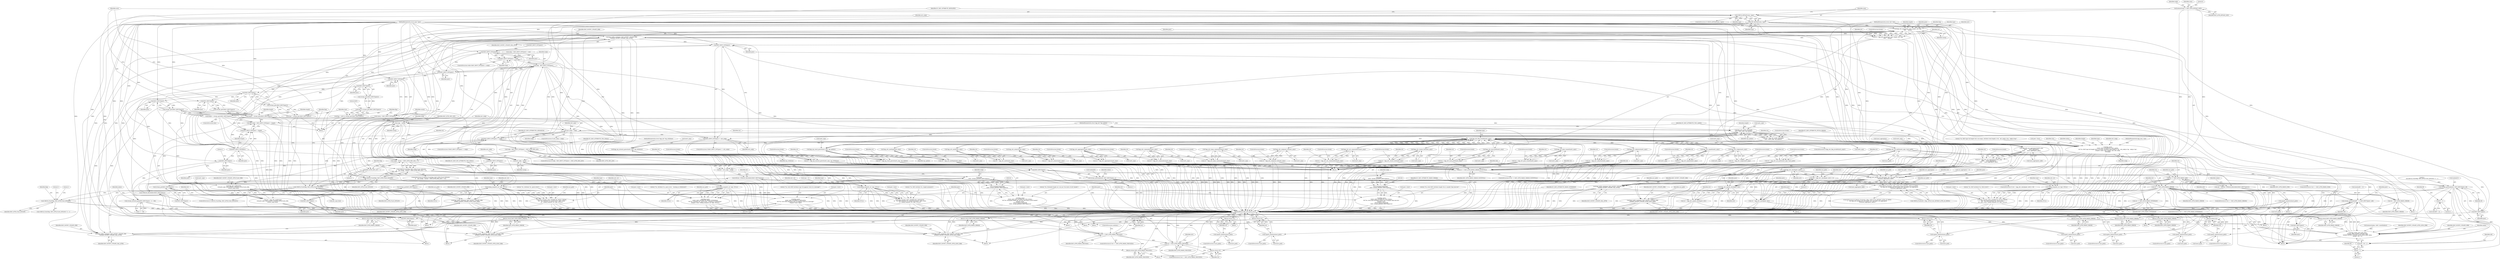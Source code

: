digraph "0_frr_943d595a018e69b550db08cccba1d0778a86705a@API" {
"1000163" [label="(Call,memset(seen, 0, BGP_ATTR_BITMAP_SIZE))"];
"1000270" [label="(Call,CHECK_BITMAP(seen, type))"];
"1000274" [label="(Call,flog_warn(\n\t\t\t\tEC_BGP_ATTRIBUTE_REPEATED,\n\t\t\t\t\"%s: error BGP attribute type %d appears twice in a message\",\n\t\t\t\tpeer->host, type))"];
"1000287" [label="(Call,SET_BITMAP(seen, type))"];
"1000301" [label="(Call,flog_warn(\n\t\t\t\tEC_BGP_ATTRIBUTE_TOO_LARGE,\n\t\t\t\t\"%s: BGP type %d length %d is too large, attribute total length is %d.  attr_endp is %p.  endp is %p\",\n\t\t\t\tpeer->host, type, length, size, attr_endp,\n\t\t\t\tendp))"];
"1000353" [label="(Call,attr_endp - startp)"];
"1000351" [label="(Call,atl = attr_endp - startp)"];
"1000359" [label="(Call,MIN(atl, STREAM_READABLE(BGP_INPUT(peer))))"];
"1000357" [label="(Call,ndl = MIN(atl, STREAM_READABLE(BGP_INPUT(peer))))"];
"1000364" [label="(Call,stream_get(&ndata[lfl + 1], BGP_INPUT(peer), ndl))"];
"1000374" [label="(Call,bgp_notify_send_with_data(\n\t\t\t\tpeer, BGP_NOTIFY_UPDATE_ERR,\n\t\t\t\tBGP_NOTIFY_UPDATE_ATTR_LENG_ERR, ndata,\n\t\t\t\tndl + lfl + 1))"];
"1000379" [label="(Call,ndl + lfl + 1)"];
"1000535" [label="(Call,bgp_attr_encap(type, peer, length, attr, flag,\n\t\t\t\t\t     startp))"];
"1000533" [label="(Call,ret = bgp_attr_encap(type, peer, length, attr, flag,\n\t\t\t\t\t     startp))"];
"1000567" [label="(Call,ret == BGP_ATTR_PARSE_ERROR_NOTIFYPLS)"];
"1000579" [label="(Call,ret == BGP_ATTR_PARSE_EOR)"];
"1000588" [label="(Return,return ret;)"];
"1000591" [label="(Call,ret == BGP_ATTR_PARSE_ERROR)"];
"1000204" [label="(Return,return BGP_ATTR_PARSE_ERROR;)"];
"1000252" [label="(Return,return BGP_ATTR_PARSE_ERROR;)"];
"1000285" [label="(Return,return BGP_ATTR_PARSE_ERROR;)"];
"1000384" [label="(Return,return BGP_ATTR_PARSE_ERROR;)"];
"1000575" [label="(Call,ret = BGP_ATTR_PARSE_ERROR)"];
"1000610" [label="(Return,return ret;)"];
"1000613" [label="(Call,ret == BGP_ATTR_PARSE_WITHDRAW)"];
"1000632" [label="(Return,return ret;)"];
"1000659" [label="(Return,return BGP_ATTR_PARSE_ERROR;)"];
"1000686" [label="(Return,return BGP_ATTR_PARSE_ERROR;)"];
"1000729" [label="(Return,return BGP_ATTR_PARSE_ERROR;)"];
"1000571" [label="(Call,bgp_notify_send(peer, BGP_NOTIFY_UPDATE_ERR,\n\t\t\t\t\tBGP_NOTIFY_UPDATE_MAL_ATTR))"];
"1000200" [label="(Call,bgp_notify_send(peer, BGP_NOTIFY_UPDATE_ERR,\n\t\t\t\t\tBGP_NOTIFY_UPDATE_ATTR_LENG_ERR))"];
"1000248" [label="(Call,bgp_notify_send(peer, BGP_NOTIFY_UPDATE_ERR,\n\t\t\t\t\tBGP_NOTIFY_UPDATE_ATTR_LENG_ERR))"];
"1000281" [label="(Call,bgp_notify_send(peer, BGP_NOTIFY_UPDATE_ERR,\n\t\t\t\t\tBGP_NOTIFY_UPDATE_MAL_ATTR))"];
"1000636" [label="(Call,BGP_INPUT_PNT(peer))"];
"1000175" [label="(Call,BGP_INPUT_PNT(peer))"];
"1000174" [label="(Call,BGP_INPUT_PNT(peer) < endp)"];
"1000181" [label="(Call,endp - BGP_INPUT_PNT(peer))"];
"1000180" [label="(Call,endp - BGP_INPUT_PNT(peer) < BGP_ATTR_MIN_LEN)"];
"1000227" [label="(Call,(endp - startp) < (BGP_ATTR_MIN_LEN + 1))"];
"1000223" [label="(Call,CHECK_FLAG(flag, BGP_ATTR_FLAG_EXTLEN)\n\t\t    && ((endp - startp) < (BGP_ATTR_MIN_LEN + 1)))"];
"1000231" [label="(Call,BGP_ATTR_MIN_LEN + 1)"];
"1000195" [label="(Call,endp\n\t\t\t\t\t\t- stream_pnt(BGP_INPUT(peer)))"];
"1000193" [label="(Call,(unsigned long)(endp\n\t\t\t\t\t\t- stream_pnt(BGP_INPUT(peer))))"];
"1000187" [label="(Call,flog_warn(\n\t\t\t\tEC_BGP_ATTRIBUTE_TOO_SMALL,\n\t\t\t\t\"%s: error BGP attribute length %lu is smaller than min len\",\n\t\t\t\tpeer->host,\n\t\t\t\t(unsigned long)(endp\n\t\t\t\t\t\t- stream_pnt(BGP_INPUT(peer)))))"];
"1000228" [label="(Call,endp - startp)"];
"1000243" [label="(Call,endp\n\t\t\t\t\t\t- stream_pnt(BGP_INPUT(peer)))"];
"1000241" [label="(Call,(unsigned long)(endp\n\t\t\t\t\t\t- stream_pnt(BGP_INPUT(peer))))"];
"1000235" [label="(Call,flog_warn(\n\t\t\t\tEC_BGP_EXT_ATTRIBUTE_TOO_SMALL,\n\t\t\t\t\"%s: Extended length set, but just %lu bytes of attr header\",\n\t\t\t\tpeer->host,\n\t\t\t\t(unsigned long)(endp\n\t\t\t\t\t\t- stream_pnt(BGP_INPUT(peer)))))"];
"1000297" [label="(Call,attr_endp > endp)"];
"1000635" [label="(Call,BGP_INPUT_PNT(peer) != attr_endp)"];
"1000662" [label="(Call,BGP_INPUT_PNT(peer) != endp)"];
"1000183" [label="(Call,BGP_INPUT_PNT(peer))"];
"1000198" [label="(Call,BGP_INPUT(peer))"];
"1000197" [label="(Call,stream_pnt(BGP_INPUT(peer)))"];
"1000208" [label="(Call,BGP_INPUT_PNT(peer))"];
"1000206" [label="(Call,startp = BGP_INPUT_PNT(peer))"];
"1000215" [label="(Call,BGP_INPUT(peer))"];
"1000214" [label="(Call,stream_getc(BGP_INPUT(peer)))"];
"1000212" [label="(Call,0xF0 & stream_getc(BGP_INPUT(peer)))"];
"1000210" [label="(Call,flag = 0xF0 & stream_getc(BGP_INPUT(peer)))"];
"1000224" [label="(Call,CHECK_FLAG(flag, BGP_ATTR_FLAG_EXTLEN))"];
"1000255" [label="(Call,CHECK_FLAG(flag, BGP_ATTR_FLAG_EXTLEN))"];
"1000322" [label="(Call,CHECK_FLAG(flag, BGP_ATTR_FLAG_EXTLEN))"];
"1000220" [label="(Call,BGP_INPUT(peer))"];
"1000219" [label="(Call,stream_getc(BGP_INPUT(peer)))"];
"1000217" [label="(Call,type = stream_getc(BGP_INPUT(peer)))"];
"1000246" [label="(Call,BGP_INPUT(peer))"];
"1000245" [label="(Call,stream_pnt(BGP_INPUT(peer)))"];
"1000261" [label="(Call,BGP_INPUT(peer))"];
"1000260" [label="(Call,stream_getw(BGP_INPUT(peer)))"];
"1000258" [label="(Call,length = stream_getw(BGP_INPUT(peer)))"];
"1000290" [label="(Call,attr_endp = BGP_INPUT_PNT(peer) + length)"];
"1000292" [label="(Call,BGP_INPUT_PNT(peer) + length)"];
"1000546" [label="(Call,bgp_attr_prefix_sid(length,\n\t\t\t\t\t\t  &attr_args, mp_update))"];
"1000388" [label="(Call,bgp_attr_flag_invalid(&attr_args))"];
"1000394" [label="(Call,bgp_attr_malformed(\n\t\t\t\t&attr_args, BGP_NOTIFY_UPDATE_ATTR_FLAG_ERR,\n\t\t\t\tattr_args.total))"];
"1000392" [label="(Call,ret = bgp_attr_malformed(\n\t\t\t\t&attr_args, BGP_NOTIFY_UPDATE_ATTR_FLAG_ERR,\n\t\t\t\tattr_args.total))"];
"1000402" [label="(Call,ret == BGP_ATTR_PARSE_PROCEED)"];
"1000406" [label="(Return,return ret;)"];
"1000751" [label="(Call,ret != BGP_ATTR_PARSE_PROCEED)"];
"1000754" [label="(Return,return ret;)"];
"1000794" [label="(Return,return BGP_ATTR_PARSE_PROCEED;)"];
"1000414" [label="(Call,bgp_attr_origin(&attr_args))"];
"1000412" [label="(Call,ret = bgp_attr_origin(&attr_args))"];
"1000421" [label="(Call,bgp_attr_aspath(&attr_args))"];
"1000419" [label="(Call,ret = bgp_attr_aspath(&attr_args))"];
"1000428" [label="(Call,bgp_attr_as4_path(&attr_args, &as4_path))"];
"1000426" [label="(Call,ret = bgp_attr_as4_path(&attr_args, &as4_path))"];
"1000585" [label="(Call,aspath_unintern(&as4_path))"];
"1000607" [label="(Call,aspath_unintern(&as4_path))"];
"1000629" [label="(Call,aspath_unintern(&as4_path))"];
"1000656" [label="(Call,aspath_unintern(&as4_path))"];
"1000683" [label="(Call,aspath_unintern(&as4_path))"];
"1000699" [label="(Call,aspath_unintern(&as4_path))"];
"1000726" [label="(Call,aspath_unintern(&as4_path))"];
"1000734" [label="(Call,aspath_unintern(&as4_path))"];
"1000437" [label="(Call,bgp_attr_nexthop(&attr_args))"];
"1000435" [label="(Call,ret = bgp_attr_nexthop(&attr_args))"];
"1000444" [label="(Call,bgp_attr_med(&attr_args))"];
"1000442" [label="(Call,ret = bgp_attr_med(&attr_args))"];
"1000451" [label="(Call,bgp_attr_local_pref(&attr_args))"];
"1000449" [label="(Call,ret = bgp_attr_local_pref(&attr_args))"];
"1000458" [label="(Call,bgp_attr_atomic(&attr_args))"];
"1000456" [label="(Call,ret = bgp_attr_atomic(&attr_args))"];
"1000465" [label="(Call,bgp_attr_aggregator(&attr_args))"];
"1000463" [label="(Call,ret = bgp_attr_aggregator(&attr_args))"];
"1000472" [label="(Call,bgp_attr_as4_aggregator(&attr_args,\n\t\t\t\t\t\t      &as4_aggregator,\n\t\t\t\t\t\t      &as4_aggregator_addr))"];
"1000470" [label="(Call,ret = bgp_attr_as4_aggregator(&attr_args,\n\t\t\t\t\t\t      &as4_aggregator,\n\t\t\t\t\t\t      &as4_aggregator_addr))"];
"1000712" [label="(Call,bgp_attr_munge_as4_attrs(peer, attr, as4_path, as4_aggregator,\n\t\t\t\t\t&as4_aggregator_addr))"];
"1000705" [label="(Call,CHECK_FLAG(attr->flag, ATTR_FLAG_BIT(BGP_ATTR_AS_PATH))\n\t    && bgp_attr_munge_as4_attrs(peer, attr, as4_path, as4_aggregator,\n\t\t\t\t\t&as4_aggregator_addr))"];
"1000720" [label="(Call,bgp_notify_send(peer, BGP_NOTIFY_UPDATE_ERR,\n\t\t\t\tBGP_NOTIFY_UPDATE_MAL_ATTR))"];
"1000747" [label="(Call,bgp_attr_aspath_check(peer, attr))"];
"1000745" [label="(Call,ret = bgp_attr_aspath_check(peer, attr))"];
"1000483" [label="(Call,bgp_attr_community(&attr_args))"];
"1000481" [label="(Call,ret = bgp_attr_community(&attr_args))"];
"1000490" [label="(Call,bgp_attr_large_community(&attr_args))"];
"1000488" [label="(Call,ret = bgp_attr_large_community(&attr_args))"];
"1000497" [label="(Call,bgp_attr_originator_id(&attr_args))"];
"1000495" [label="(Call,ret = bgp_attr_originator_id(&attr_args))"];
"1000504" [label="(Call,bgp_attr_cluster_list(&attr_args))"];
"1000502" [label="(Call,ret = bgp_attr_cluster_list(&attr_args))"];
"1000511" [label="(Call,bgp_mp_reach_parse(&attr_args, mp_update))"];
"1000509" [label="(Call,ret = bgp_mp_reach_parse(&attr_args, mp_update))"];
"1000519" [label="(Call,bgp_mp_unreach_parse(&attr_args, mp_withdraw))"];
"1000517" [label="(Call,ret = bgp_mp_unreach_parse(&attr_args, mp_withdraw))"];
"1000527" [label="(Call,bgp_attr_ext_communities(&attr_args))"];
"1000525" [label="(Call,ret = bgp_attr_ext_communities(&attr_args))"];
"1000555" [label="(Call,bgp_attr_pmsi_tunnel(&attr_args))"];
"1000553" [label="(Call,ret = bgp_attr_pmsi_tunnel(&attr_args))"];
"1000562" [label="(Call,bgp_attr_unknown(&attr_args))"];
"1000560" [label="(Call,ret = bgp_attr_unknown(&attr_args))"];
"1000544" [label="(Call,ret = bgp_attr_prefix_sid(length,\n\t\t\t\t\t\t  &attr_args, mp_update))"];
"1000293" [label="(Call,BGP_INPUT_PNT(peer))"];
"1000328" [label="(Call,BGP_INPUT(peer))"];
"1000327" [label="(Call,stream_forward_getp(BGP_INPUT(peer), -(1 + lfl)))"];
"1000339" [label="(Call,BGP_INPUT(peer))"];
"1000334" [label="(Call,stream_get(&ndata[0], BGP_INPUT(peer), 1))"];
"1000342" [label="(Call,stream_get(&ndata[1], BGP_INPUT(peer), lfl))"];
"1000368" [label="(Call,lfl + 1)"];
"1000381" [label="(Call,lfl + 1)"];
"1000347" [label="(Call,BGP_INPUT(peer))"];
"1000362" [label="(Call,BGP_INPUT(peer))"];
"1000361" [label="(Call,STREAM_READABLE(BGP_INPUT(peer)))"];
"1000371" [label="(Call,BGP_INPUT(peer))"];
"1000663" [label="(Call,BGP_INPUT_PNT(peer))"];
"1000677" [label="(Call,bgp_notify_send(peer, BGP_NOTIFY_UPDATE_ERR,\n\t\t\t\tBGP_NOTIFY_UPDATE_ATTR_LENG_ERR))"];
"1000692" [label="(Call,bgp_attr_check(peer, attr))"];
"1000689" [label="(Call,(ret = bgp_attr_check(peer, attr)) < 0)"];
"1000690" [label="(Call,ret = bgp_attr_check(peer, attr))"];
"1000702" [label="(Return,return ret;)"];
"1000267" [label="(Call,BGP_INPUT(peer))"];
"1000266" [label="(Call,stream_getc(BGP_INPUT(peer)))"];
"1000264" [label="(Call,length = stream_getc(BGP_INPUT(peer)))"];
"1000650" [label="(Call,bgp_notify_send(peer, BGP_NOTIFY_UPDATE_ERR,\n\t\t\t\t\tBGP_NOTIFY_UPDATE_ATTR_LENG_ERR))"];
"1000601" [label="(Call,lookup_msg(attr_str, type, NULL))"];
"1000595" [label="(Call,flog_warn(EC_BGP_ATTRIBUTE_PARSE_ERROR,\n\t\t\t\t  \"%s: Attribute %s, parse error\", peer->host,\n\t\t\t\t  lookup_msg(attr_str, type, NULL)))"];
"1000623" [label="(Call,lookup_msg(attr_str, type, NULL))"];
"1000617" [label="(Call,flog_warn(\n\t\t\t\tEC_BGP_ATTRIBUTE_PARSE_WITHDRAW,\n\t\t\t\t\"%s: Attribute %s, parse error - treating as withdrawal\",\n\t\t\t\tpeer->host, lookup_msg(attr_str, type, NULL)))"];
"1000646" [label="(Call,lookup_msg(attr_str, type, NULL))"];
"1000640" [label="(Call,flog_warn(EC_BGP_ATTRIBUTE_FETCH_ERROR,\n\t\t\t\t  \"%s: BGP attribute %s, fetch error\",\n\t\t\t\t  peer->host, lookup_msg(attr_str, type, NULL)))"];
"1000673" [label="(Call,lookup_msg(attr_str, type, NULL))"];
"1000667" [label="(Call,flog_warn(EC_BGP_ATTRIBUTES_MISMATCH,\n\t\t\t  \"%s: BGP attribute %s, length mismatch\", peer->host,\n\t\t\t  lookup_msg(attr_str, type, NULL)))"];
"1000457" [label="(Identifier,ret)"];
"1000195" [label="(Call,endp\n\t\t\t\t\t\t- stream_pnt(BGP_INPUT(peer)))"];
"1000217" [label="(Call,type = stream_getc(BGP_INPUT(peer)))"];
"1000673" [label="(Call,lookup_msg(attr_str, type, NULL))"];
"1000369" [label="(Identifier,lfl)"];
"1000429" [label="(Call,&attr_args)"];
"1000556" [label="(Call,&attr_args)"];
"1000794" [label="(Return,return BGP_ATTR_PARSE_PROCEED;)"];
"1000465" [label="(Call,bgp_attr_aggregator(&attr_args))"];
"1000373" [label="(Identifier,ndl)"];
"1000294" [label="(Identifier,peer)"];
"1000714" [label="(Identifier,attr)"];
"1000395" [label="(Call,&attr_args)"];
"1000667" [label="(Call,flog_warn(EC_BGP_ATTRIBUTES_MISMATCH,\n\t\t\t  \"%s: BGP attribute %s, length mismatch\", peer->host,\n\t\t\t  lookup_msg(attr_str, type, NULL)))"];
"1000562" [label="(Call,bgp_attr_unknown(&attr_args))"];
"1000630" [label="(Call,&as4_path)"];
"1000497" [label="(Call,bgp_attr_originator_id(&attr_args))"];
"1000284" [label="(Identifier,BGP_NOTIFY_UPDATE_MAL_ATTR)"];
"1000219" [label="(Call,stream_getc(BGP_INPUT(peer)))"];
"1000334" [label="(Call,stream_get(&ndata[0], BGP_INPUT(peer), 1))"];
"1000374" [label="(Call,bgp_notify_send_with_data(\n\t\t\t\tpeer, BGP_NOTIFY_UPDATE_ERR,\n\t\t\t\tBGP_NOTIFY_UPDATE_ATTR_LENG_ERR, ndata,\n\t\t\t\tndl + lfl + 1))"];
"1000276" [label="(Literal,\"%s: error BGP attribute type %d appears twice in a message\")"];
"1000204" [label="(Return,return BGP_ATTR_PARSE_ERROR;)"];
"1000290" [label="(Call,attr_endp = BGP_INPUT_PNT(peer) + length)"];
"1000525" [label="(Call,ret = bgp_attr_ext_communities(&attr_args))"];
"1000392" [label="(Call,ret = bgp_attr_malformed(\n\t\t\t\t&attr_args, BGP_NOTIFY_UPDATE_ATTR_FLAG_ERR,\n\t\t\t\tattr_args.total))"];
"1000291" [label="(Identifier,attr_endp)"];
"1000690" [label="(Call,ret = bgp_attr_check(peer, attr))"];
"1000384" [label="(Return,return BGP_ATTR_PARSE_ERROR;)"];
"1000613" [label="(Call,ret == BGP_ATTR_PARSE_WITHDRAW)"];
"1000547" [label="(Identifier,length)"];
"1000458" [label="(Call,bgp_attr_atomic(&attr_args))"];
"1000464" [label="(Identifier,ret)"];
"1000447" [label="(ControlStructure,break;)"];
"1000579" [label="(Call,ret == BGP_ATTR_PARSE_EOR)"];
"1000581" [label="(Identifier,BGP_ATTR_PARSE_EOR)"];
"1000254" [label="(ControlStructure,if (CHECK_FLAG(flag, BGP_ATTR_FLAG_EXTLEN)))"];
"1000624" [label="(Identifier,attr_str)"];
"1000589" [label="(Identifier,ret)"];
"1000523" [label="(ControlStructure,break;)"];
"1000236" [label="(Identifier,EC_BGP_EXT_ATTRIBUTE_TOO_SMALL)"];
"1000296" [label="(ControlStructure,if (attr_endp > endp))"];
"1000526" [label="(Identifier,ret)"];
"1000682" [label="(Identifier,as4_path)"];
"1000211" [label="(Identifier,flag)"];
"1000493" [label="(ControlStructure,break;)"];
"1000323" [label="(Identifier,flag)"];
"1000353" [label="(Call,attr_endp - startp)"];
"1000704" [label="(ControlStructure,if (CHECK_FLAG(attr->flag, ATTR_FLAG_BIT(BGP_ATTR_AS_PATH))\n\t    && bgp_attr_munge_as4_attrs(peer, attr, as4_path, as4_aggregator,\n\t\t\t\t\t&as4_aggregator_addr)))"];
"1000699" [label="(Call,aspath_unintern(&as4_path))"];
"1000560" [label="(Call,ret = bgp_attr_unknown(&attr_args))"];
"1000642" [label="(Literal,\"%s: BGP attribute %s, fetch error\")"];
"1000383" [label="(Literal,1)"];
"1000358" [label="(Identifier,ndl)"];
"1000337" [label="(Identifier,ndata)"];
"1000566" [label="(ControlStructure,if (ret == BGP_ATTR_PARSE_ERROR_NOTIFYPLS))"];
"1000629" [label="(Call,aspath_unintern(&as4_path))"];
"1000222" [label="(ControlStructure,if (CHECK_FLAG(flag, BGP_ATTR_FLAG_EXTLEN)\n\t\t    && ((endp - startp) < (BGP_ATTR_MIN_LEN + 1))))"];
"1000729" [label="(Return,return BGP_ATTR_PARSE_ERROR;)"];
"1000370" [label="(Literal,1)"];
"1000376" [label="(Identifier,BGP_NOTIFY_UPDATE_ERR)"];
"1000649" [label="(Identifier,NULL)"];
"1000659" [label="(Return,return BGP_ATTR_PARSE_ERROR;)"];
"1000314" [label="(Identifier,ndata)"];
"1000502" [label="(Call,ret = bgp_attr_cluster_list(&attr_args))"];
"1000706" [label="(Call,CHECK_FLAG(attr->flag, ATTR_FLAG_BIT(BGP_ATTR_AS_PATH)))"];
"1000675" [label="(Identifier,type)"];
"1000168" [label="(Identifier,endp)"];
"1000693" [label="(Identifier,peer)"];
"1000268" [label="(Identifier,peer)"];
"1000414" [label="(Call,bgp_attr_origin(&attr_args))"];
"1000234" [label="(Block,)"];
"1000577" [label="(Identifier,BGP_ATTR_PARSE_ERROR)"];
"1000249" [label="(Identifier,peer)"];
"1000325" [label="(Literal,2)"];
"1000515" [label="(ControlStructure,break;)"];
"1000503" [label="(Identifier,ret)"];
"1000233" [label="(Literal,1)"];
"1000159" [label="(Call,as4_aggregator = 0)"];
"1000241" [label="(Call,(unsigned long)(endp\n\t\t\t\t\t\t- stream_pnt(BGP_INPUT(peer))))"];
"1000252" [label="(Return,return BGP_ATTR_PARSE_ERROR;)"];
"1000546" [label="(Call,bgp_attr_prefix_sid(length,\n\t\t\t\t\t\t  &attr_args, mp_update))"];
"1000712" [label="(Call,bgp_attr_munge_as4_attrs(peer, attr, as4_path, as4_aggregator,\n\t\t\t\t\t&as4_aggregator_addr))"];
"1000335" [label="(Call,&ndata[0])"];
"1000470" [label="(Call,ret = bgp_attr_as4_aggregator(&attr_args,\n\t\t\t\t\t\t      &as4_aggregator,\n\t\t\t\t\t\t      &as4_aggregator_addr))"];
"1000436" [label="(Identifier,ret)"];
"1000530" [label="(ControlStructure,break;)"];
"1000412" [label="(Call,ret = bgp_attr_origin(&attr_args))"];
"1000445" [label="(Call,&attr_args)"];
"1000665" [label="(Identifier,endp)"];
"1000490" [label="(Call,bgp_attr_large_community(&attr_args))"];
"1000282" [label="(Identifier,peer)"];
"1000713" [label="(Identifier,peer)"];
"1000260" [label="(Call,stream_getw(BGP_INPUT(peer)))"];
"1000228" [label="(Call,endp - startp)"];
"1000245" [label="(Call,stream_pnt(BGP_INPUT(peer)))"];
"1000528" [label="(Call,&attr_args)"];
"1000340" [label="(Identifier,peer)"];
"1000216" [label="(Identifier,peer)"];
"1000686" [label="(Return,return BGP_ATTR_PARSE_ERROR;)"];
"1000394" [label="(Call,bgp_attr_malformed(\n\t\t\t\t&attr_args, BGP_NOTIFY_UPDATE_ATTR_FLAG_ERR,\n\t\t\t\tattr_args.total))"];
"1000409" [label="(Identifier,type)"];
"1000483" [label="(Call,bgp_attr_community(&attr_args))"];
"1000311" [label="(Identifier,endp)"];
"1000538" [label="(Identifier,length)"];
"1000270" [label="(Call,CHECK_BITMAP(seen, type))"];
"1000537" [label="(Identifier,peer)"];
"1000514" [label="(Identifier,mp_update)"];
"1000213" [label="(Literal,0xF0)"];
"1000308" [label="(Identifier,length)"];
"1000594" [label="(Block,)"];
"1000608" [label="(Call,&as4_path)"];
"1000725" [label="(Identifier,as4_path)"];
"1000212" [label="(Call,0xF0 & stream_getc(BGP_INPUT(peer)))"];
"1000292" [label="(Call,BGP_INPUT_PNT(peer) + length)"];
"1000643" [label="(Call,peer->host)"];
"1000184" [label="(Identifier,peer)"];
"1000795" [label="(Identifier,BGP_ATTR_PARSE_PROCEED)"];
"1000223" [label="(Call,CHECK_FLAG(flag, BGP_ATTR_FLAG_EXTLEN)\n\t\t    && ((endp - startp) < (BGP_ATTR_MIN_LEN + 1)))"];
"1000726" [label="(Call,aspath_unintern(&as4_path))"];
"1000611" [label="(Identifier,ret)"];
"1000511" [label="(Call,bgp_mp_reach_parse(&attr_args, mp_update))"];
"1000796" [label="(MethodReturn,bgp_attr_parse_ret_t)"];
"1000452" [label="(Call,&attr_args)"];
"1000652" [label="(Identifier,BGP_NOTIFY_UPDATE_ERR)"];
"1000205" [label="(Identifier,BGP_ATTR_PARSE_ERROR)"];
"1000637" [label="(Identifier,peer)"];
"1000661" [label="(ControlStructure,if (BGP_INPUT_PNT(peer) != endp))"];
"1000287" [label="(Call,SET_BITMAP(seen, type))"];
"1000592" [label="(Identifier,ret)"];
"1000730" [label="(Identifier,BGP_ATTR_PARSE_ERROR)"];
"1000744" [label="(Block,)"];
"1000351" [label="(Call,atl = attr_endp - startp)"];
"1000185" [label="(Identifier,BGP_ATTR_MIN_LEN)"];
"1000605" [label="(ControlStructure,if (as4_path))"];
"1000218" [label="(Identifier,type)"];
"1000307" [label="(Identifier,type)"];
"1000687" [label="(Identifier,BGP_ATTR_PARSE_ERROR)"];
"1000628" [label="(Identifier,as4_path)"];
"1000535" [label="(Call,bgp_attr_encap(type, peer, length, attr, flag,\n\t\t\t\t\t     startp))"];
"1000602" [label="(Identifier,attr_str)"];
"1000568" [label="(Identifier,ret)"];
"1000708" [label="(Identifier,attr)"];
"1000295" [label="(Identifier,length)"];
"1000363" [label="(Identifier,peer)"];
"1000498" [label="(Call,&attr_args)"];
"1000420" [label="(Identifier,ret)"];
"1000482" [label="(Identifier,ret)"];
"1000375" [label="(Identifier,peer)"];
"1000481" [label="(Call,ret = bgp_attr_community(&attr_args))"];
"1000167" [label="(Call,endp = BGP_INPUT_PNT(peer) + size)"];
"1000300" [label="(Block,)"];
"1000190" [label="(Call,peer->host)"];
"1000751" [label="(Call,ret != BGP_ATTR_PARSE_PROCEED)"];
"1000735" [label="(Call,&as4_path)"];
"1000512" [label="(Call,&attr_args)"];
"1000647" [label="(Identifier,attr_str)"];
"1000193" [label="(Call,(unsigned long)(endp\n\t\t\t\t\t\t- stream_pnt(BGP_INPUT(peer))))"];
"1000182" [label="(Identifier,endp)"];
"1000732" [label="(Identifier,as4_path)"];
"1000618" [label="(Identifier,EC_BGP_ATTRIBUTE_PARSE_WITHDRAW)"];
"1000633" [label="(Identifier,ret)"];
"1000747" [label="(Call,bgp_attr_aspath_check(peer, attr))"];
"1000657" [label="(Call,&as4_path)"];
"1000527" [label="(Call,bgp_attr_ext_communities(&attr_args))"];
"1000367" [label="(Identifier,ndata)"];
"1000342" [label="(Call,stream_get(&ndata[1], BGP_INPUT(peer), lfl))"];
"1000717" [label="(Call,&as4_aggregator_addr)"];
"1000491" [label="(Call,&attr_args)"];
"1000551" [label="(ControlStructure,break;)"];
"1000612" [label="(ControlStructure,if (ret == BGP_ATTR_PARSE_WITHDRAW))"];
"1000691" [label="(Identifier,ret)"];
"1000225" [label="(Identifier,flag)"];
"1000433" [label="(ControlStructure,break;)"];
"1000510" [label="(Identifier,ret)"];
"1000578" [label="(ControlStructure,if (ret == BGP_ATTR_PARSE_EOR))"];
"1000641" [label="(Identifier,EC_BGP_ATTRIBUTE_FETCH_ERROR)"];
"1000348" [label="(Identifier,peer)"];
"1000288" [label="(Identifier,seen)"];
"1000250" [label="(Identifier,BGP_NOTIFY_UPDATE_ERR)"];
"1000700" [label="(Call,&as4_path)"];
"1000745" [label="(Call,ret = bgp_attr_aspath_check(peer, attr))"];
"1000382" [label="(Identifier,lfl)"];
"1000341" [label="(Literal,1)"];
"1000695" [label="(Literal,0)"];
"1000188" [label="(Identifier,EC_BGP_ATTRIBUTE_TOO_SMALL)"];
"1000616" [label="(Block,)"];
"1000678" [label="(Identifier,peer)"];
"1000486" [label="(ControlStructure,break;)"];
"1000301" [label="(Call,flog_warn(\n\t\t\t\tEC_BGP_ATTRIBUTE_TOO_LARGE,\n\t\t\t\t\"%s: BGP type %d length %d is too large, attribute total length is %d.  attr_endp is %p.  endp is %p\",\n\t\t\t\tpeer->host, type, length, size, attr_endp,\n\t\t\t\tendp))"];
"1000298" [label="(Identifier,attr_endp)"];
"1000604" [label="(Identifier,NULL)"];
"1000748" [label="(Identifier,peer)"];
"1000206" [label="(Call,startp = BGP_INPUT_PNT(peer))"];
"1000237" [label="(Literal,\"%s: Extended length set, but just %lu bytes of attr header\")"];
"1000541" [label="(Identifier,startp)"];
"1000544" [label="(Call,ret = bgp_attr_prefix_sid(length,\n\t\t\t\t\t\t  &attr_args, mp_update))"];
"1000257" [label="(Identifier,BGP_ATTR_FLAG_EXTLEN)"];
"1000265" [label="(Identifier,length)"];
"1000181" [label="(Call,endp - BGP_INPUT_PNT(peer))"];
"1000740" [label="(Identifier,attr)"];
"1000620" [label="(Call,peer->host)"];
"1000243" [label="(Call,endp\n\t\t\t\t\t\t- stream_pnt(BGP_INPUT(peer)))"];
"1000424" [label="(ControlStructure,break;)"];
"1000137" [label="(MethodParameterIn,struct bgp_nlri *mp_update)"];
"1000752" [label="(Identifier,ret)"];
"1000507" [label="(ControlStructure,break;)"];
"1000319" [label="(Call,lfl =\n\t\t\t\tCHECK_FLAG(flag, BGP_ATTR_FLAG_EXTLEN) ? 2 : 1)"];
"1000586" [label="(Call,&as4_path)"];
"1000343" [label="(Call,&ndata[1])"];
"1000715" [label="(Identifier,as4_path)"];
"1000703" [label="(Identifier,ret)"];
"1000210" [label="(Call,flag = 0xF0 & stream_getc(BGP_INPUT(peer)))"];
"1000391" [label="(Block,)"];
"1000519" [label="(Call,bgp_mp_unreach_parse(&attr_args, mp_withdraw))"];
"1000421" [label="(Call,bgp_attr_aspath(&attr_args))"];
"1000403" [label="(Identifier,ret)"];
"1000702" [label="(Return,return ret;)"];
"1000650" [label="(Call,bgp_notify_send(peer, BGP_NOTIFY_UPDATE_ERR,\n\t\t\t\t\tBGP_NOTIFY_UPDATE_ATTR_LENG_ERR))"];
"1000261" [label="(Call,BGP_INPUT(peer))"];
"1000208" [label="(Call,BGP_INPUT_PNT(peer))"];
"1000749" [label="(Identifier,attr)"];
"1000163" [label="(Call,memset(seen, 0, BGP_ATTR_BITMAP_SIZE))"];
"1000603" [label="(Identifier,type)"];
"1000196" [label="(Identifier,endp)"];
"1000588" [label="(Return,return ret;)"];
"1000360" [label="(Identifier,atl)"];
"1000355" [label="(Identifier,startp)"];
"1000720" [label="(Call,bgp_notify_send(peer, BGP_NOTIFY_UPDATE_ERR,\n\t\t\t\tBGP_NOTIFY_UPDATE_MAL_ATTR))"];
"1000545" [label="(Identifier,ret)"];
"1000378" [label="(Identifier,ndata)"];
"1000313" [label="(Call,memset(ndata, 0x00, sizeof(ndata)))"];
"1000405" [label="(ControlStructure,continue;)"];
"1000684" [label="(Call,&as4_path)"];
"1000473" [label="(Call,&attr_args)"];
"1000442" [label="(Call,ret = bgp_attr_med(&attr_args))"];
"1000289" [label="(Identifier,type)"];
"1000534" [label="(Identifier,ret)"];
"1000669" [label="(Literal,\"%s: BGP attribute %s, length mismatch\")"];
"1000540" [label="(Identifier,flag)"];
"1000505" [label="(Call,&attr_args)"];
"1000310" [label="(Identifier,attr_endp)"];
"1000500" [label="(ControlStructure,break;)"];
"1000136" [label="(MethodParameterIn,bgp_size_t size)"];
"1000134" [label="(MethodParameterIn,struct peer *peer)"];
"1000573" [label="(Identifier,BGP_NOTIFY_UPDATE_ERR)"];
"1000668" [label="(Identifier,EC_BGP_ATTRIBUTES_MISMATCH)"];
"1000440" [label="(ControlStructure,break;)"];
"1000664" [label="(Identifier,peer)"];
"1000155" [label="(Call,*as4_path = NULL)"];
"1000345" [label="(Identifier,ndata)"];
"1000293" [label="(Call,BGP_INPUT_PNT(peer))"];
"1000656" [label="(Call,aspath_unintern(&as4_path))"];
"1000422" [label="(Call,&attr_args)"];
"1000461" [label="(ControlStructure,break;)"];
"1000413" [label="(Identifier,ret)"];
"1000509" [label="(Call,ret = bgp_mp_reach_parse(&attr_args, mp_update))"];
"1000625" [label="(Identifier,type)"];
"1000584" [label="(Identifier,as4_path)"];
"1000354" [label="(Identifier,attr_endp)"];
"1000357" [label="(Call,ndl = MIN(atl, STREAM_READABLE(BGP_INPUT(peer))))"];
"1000259" [label="(Identifier,length)"];
"1000569" [label="(Identifier,BGP_ATTR_PARSE_ERROR_NOTIFYPLS)"];
"1000663" [label="(Call,BGP_INPUT_PNT(peer))"];
"1000536" [label="(Identifier,type)"];
"1000186" [label="(Block,)"];
"1000646" [label="(Call,lookup_msg(attr_str, type, NULL))"];
"1000410" [label="(Block,)"];
"1000404" [label="(Identifier,BGP_ATTR_PARSE_PROCEED)"];
"1000281" [label="(Call,bgp_notify_send(peer, BGP_NOTIFY_UPDATE_ERR,\n\t\t\t\t\tBGP_NOTIFY_UPDATE_MAL_ATTR))"];
"1000555" [label="(Call,bgp_attr_pmsi_tunnel(&attr_args))"];
"1000572" [label="(Identifier,peer)"];
"1000614" [label="(Identifier,ret)"];
"1000207" [label="(Identifier,startp)"];
"1000273" [label="(Block,)"];
"1000407" [label="(Identifier,ret)"];
"1000632" [label="(Return,return ret;)"];
"1000660" [label="(Identifier,BGP_ATTR_PARSE_ERROR)"];
"1000368" [label="(Call,lfl + 1)"];
"1000676" [label="(Identifier,NULL)"];
"1000548" [label="(Call,&attr_args)"];
"1000321" [label="(Call,CHECK_FLAG(flag, BGP_ATTR_FLAG_EXTLEN) ? 2 : 1)"];
"1000176" [label="(Identifier,peer)"];
"1000617" [label="(Call,flog_warn(\n\t\t\t\tEC_BGP_ATTRIBUTE_PARSE_WITHDRAW,\n\t\t\t\t\"%s: Attribute %s, parse error - treating as withdrawal\",\n\t\t\t\tpeer->host, lookup_msg(attr_str, type, NULL)))"];
"1000466" [label="(Call,&attr_args)"];
"1000361" [label="(Call,STREAM_READABLE(BGP_INPUT(peer)))"];
"1000681" [label="(ControlStructure,if (as4_path))"];
"1000561" [label="(Identifier,ret)"];
"1000139" [label="(Block,)"];
"1000366" [label="(Call,ndata[lfl + 1])"];
"1000655" [label="(Identifier,as4_path)"];
"1000187" [label="(Call,flog_warn(\n\t\t\t\tEC_BGP_ATTRIBUTE_TOO_SMALL,\n\t\t\t\t\"%s: error BGP attribute length %lu is smaller than min len\",\n\t\t\t\tpeer->host,\n\t\t\t\t(unsigned long)(endp\n\t\t\t\t\t\t- stream_pnt(BGP_INPUT(peer)))))"];
"1000200" [label="(Call,bgp_notify_send(peer, BGP_NOTIFY_UPDATE_ERR,\n\t\t\t\t\tBGP_NOTIFY_UPDATE_ATTR_LENG_ERR))"];
"1000697" [label="(ControlStructure,if (as4_path))"];
"1000635" [label="(Call,BGP_INPUT_PNT(peer) != attr_endp)"];
"1000232" [label="(Identifier,BGP_ATTR_MIN_LEN)"];
"1000238" [label="(Call,peer->host)"];
"1000221" [label="(Identifier,peer)"];
"1000696" [label="(Block,)"];
"1000597" [label="(Literal,\"%s: Attribute %s, parse error\")"];
"1000606" [label="(Identifier,as4_path)"];
"1000755" [label="(Identifier,ret)"];
"1000359" [label="(Call,MIN(atl, STREAM_READABLE(BGP_INPUT(peer))))"];
"1000255" [label="(Call,CHECK_FLAG(flag, BGP_ATTR_FLAG_EXTLEN))"];
"1000456" [label="(Call,ret = bgp_attr_atomic(&attr_args))"];
"1000567" [label="(Call,ret == BGP_ATTR_PARSE_ERROR_NOTIFYPLS)"];
"1000431" [label="(Call,&as4_path)"];
"1000585" [label="(Call,aspath_unintern(&as4_path))"];
"1000662" [label="(Call,BGP_INPUT_PNT(peer) != endp)"];
"1000694" [label="(Identifier,attr)"];
"1000753" [label="(Identifier,BGP_ATTR_PARSE_PROCEED)"];
"1000553" [label="(Call,ret = bgp_attr_pmsi_tunnel(&attr_args))"];
"1000372" [label="(Identifier,peer)"];
"1000274" [label="(Call,flog_warn(\n\t\t\t\tEC_BGP_ATTRIBUTE_REPEATED,\n\t\t\t\t\"%s: error BGP attribute type %d appears twice in a message\",\n\t\t\t\tpeer->host, type))"];
"1000443" [label="(Identifier,ret)"];
"1000721" [label="(Identifier,peer)"];
"1000533" [label="(Call,ret = bgp_attr_encap(type, peer, length, attr, flag,\n\t\t\t\t\t     startp))"];
"1000402" [label="(Call,ret == BGP_ATTR_PARSE_PROCEED)"];
"1000322" [label="(Call,CHECK_FLAG(flag, BGP_ATTR_FLAG_EXTLEN))"];
"1000170" [label="(Call,BGP_INPUT_PNT(peer))"];
"1000727" [label="(Call,&as4_path)"];
"1000750" [label="(ControlStructure,if (ret != BGP_ATTR_PARSE_PROCEED))"];
"1000209" [label="(Identifier,peer)"];
"1000235" [label="(Call,flog_warn(\n\t\t\t\tEC_BGP_EXT_ATTRIBUTE_TOO_SMALL,\n\t\t\t\t\"%s: Extended length set, but just %lu bytes of attr header\",\n\t\t\t\tpeer->host,\n\t\t\t\t(unsigned long)(endp\n\t\t\t\t\t\t- stream_pnt(BGP_INPUT(peer)))))"];
"1000262" [label="(Identifier,peer)"];
"1000719" [label="(Block,)"];
"1000674" [label="(Identifier,attr_str)"];
"1000716" [label="(Identifier,as4_aggregator)"];
"1000634" [label="(ControlStructure,if (BGP_INPUT_PNT(peer) != attr_endp))"];
"1000215" [label="(Call,BGP_INPUT(peer))"];
"1000198" [label="(Call,BGP_INPUT(peer))"];
"1000231" [label="(Call,BGP_ATTR_MIN_LEN + 1)"];
"1000495" [label="(Call,ret = bgp_attr_originator_id(&attr_args))"];
"1000639" [label="(Block,)"];
"1000230" [label="(Identifier,startp)"];
"1000623" [label="(Call,lookup_msg(attr_str, type, NULL))"];
"1000347" [label="(Call,BGP_INPUT(peer))"];
"1000349" [label="(Identifier,lfl)"];
"1000468" [label="(ControlStructure,break;)"];
"1000653" [label="(Identifier,BGP_NOTIFY_UPDATE_ATTR_LENG_ERR)"];
"1000297" [label="(Call,attr_endp > endp)"];
"1000683" [label="(Call,aspath_unintern(&as4_path))"];
"1000598" [label="(Call,peer->host)"];
"1000135" [label="(MethodParameterIn,struct attr *attr)"];
"1000201" [label="(Identifier,peer)"];
"1000220" [label="(Call,BGP_INPUT(peer))"];
"1000189" [label="(Literal,\"%s: error BGP attribute length %lu is smaller than min len\")"];
"1000269" [label="(ControlStructure,if (CHECK_BITMAP(seen, type)))"];
"1000438" [label="(Call,&attr_args)"];
"1000698" [label="(Identifier,as4_path)"];
"1000175" [label="(Call,BGP_INPUT_PNT(peer))"];
"1000275" [label="(Identifier,EC_BGP_ATTRIBUTE_REPEATED)"];
"1000489" [label="(Identifier,ret)"];
"1000504" [label="(Call,bgp_attr_cluster_list(&attr_args))"];
"1000179" [label="(ControlStructure,if (endp - BGP_INPUT_PNT(peer) < BGP_ATTR_MIN_LEN))"];
"1000651" [label="(Identifier,peer)"];
"1000271" [label="(Identifier,seen)"];
"1000224" [label="(Call,CHECK_FLAG(flag, BGP_ATTR_FLAG_EXTLEN))"];
"1000398" [label="(Call,attr_args.total)"];
"1000166" [label="(Identifier,BGP_ATTR_BITMAP_SIZE)"];
"1000419" [label="(Call,ret = bgp_attr_aspath(&attr_args))"];
"1000627" [label="(ControlStructure,if (as4_path))"];
"1000654" [label="(ControlStructure,if (as4_path))"];
"1000178" [label="(Block,)"];
"1000607" [label="(Call,aspath_unintern(&as4_path))"];
"1000734" [label="(Call,aspath_unintern(&as4_path))"];
"1000591" [label="(Call,ret == BGP_ATTR_PARSE_ERROR)"];
"1000596" [label="(Identifier,EC_BGP_ATTRIBUTE_PARSE_ERROR)"];
"1000724" [label="(ControlStructure,if (as4_path))"];
"1000303" [label="(Literal,\"%s: BGP type %d length %d is too large, attribute total length is %d.  attr_endp is %p.  endp is %p\")"];
"1000304" [label="(Call,peer->host)"];
"1000247" [label="(Identifier,peer)"];
"1000283" [label="(Identifier,BGP_NOTIFY_UPDATE_ERR)"];
"1000576" [label="(Identifier,ret)"];
"1000722" [label="(Identifier,BGP_NOTIFY_UPDATE_ERR)"];
"1000484" [label="(Call,&attr_args)"];
"1000626" [label="(Identifier,NULL)"];
"1000570" [label="(Block,)"];
"1000227" [label="(Call,(endp - startp) < (BGP_ATTR_MIN_LEN + 1))"];
"1000615" [label="(Identifier,BGP_ATTR_PARSE_WITHDRAW)"];
"1000387" [label="(ControlStructure,if (bgp_attr_flag_invalid(&attr_args)))"];
"1000542" [label="(ControlStructure,break;)"];
"1000328" [label="(Call,BGP_INPUT(peer))"];
"1000593" [label="(Identifier,BGP_ATTR_PARSE_ERROR)"];
"1000397" [label="(Identifier,BGP_NOTIFY_UPDATE_ATTR_FLAG_ERR)"];
"1000679" [label="(Identifier,BGP_NOTIFY_UPDATE_ERR)"];
"1000463" [label="(Call,ret = bgp_attr_aggregator(&attr_args))"];
"1000377" [label="(Identifier,BGP_NOTIFY_UPDATE_ATTR_LENG_ERR)"];
"1000595" [label="(Call,flog_warn(EC_BGP_ATTRIBUTE_PARSE_ERROR,\n\t\t\t\t  \"%s: Attribute %s, parse error\", peer->host,\n\t\t\t\t  lookup_msg(attr_str, type, NULL)))"];
"1000177" [label="(Identifier,endp)"];
"1000705" [label="(Call,CHECK_FLAG(attr->flag, ATTR_FLAG_BIT(BGP_ATTR_AS_PATH))\n\t    && bgp_attr_munge_as4_attrs(peer, attr, as4_path, as4_aggregator,\n\t\t\t\t\t&as4_aggregator_addr))"];
"1000272" [label="(Identifier,type)"];
"1000248" [label="(Call,bgp_notify_send(peer, BGP_NOTIFY_UPDATE_ERR,\n\t\t\t\t\tBGP_NOTIFY_UPDATE_ATTR_LENG_ERR))"];
"1000329" [label="(Identifier,peer)"];
"1000385" [label="(Identifier,BGP_ATTR_PARSE_ERROR)"];
"1000251" [label="(Identifier,BGP_NOTIFY_UPDATE_ATTR_LENG_ERR)"];
"1000488" [label="(Call,ret = bgp_attr_large_community(&attr_args))"];
"1000539" [label="(Identifier,attr)"];
"1000723" [label="(Identifier,BGP_NOTIFY_UPDATE_MAL_ATTR)"];
"1000571" [label="(Call,bgp_notify_send(peer, BGP_NOTIFY_UPDATE_ERR,\n\t\t\t\t\tBGP_NOTIFY_UPDATE_MAL_ATTR))"];
"1000371" [label="(Call,BGP_INPUT(peer))"];
"1000733" [label="(Block,)"];
"1000550" [label="(Identifier,mp_update)"];
"1000558" [label="(ControlStructure,break;)"];
"1000758" [label="(Identifier,attr)"];
"1000451" [label="(Call,bgp_attr_local_pref(&attr_args))"];
"1000401" [label="(ControlStructure,if (ret == BGP_ATTR_PARSE_PROCEED))"];
"1000689" [label="(Call,(ret = bgp_attr_check(peer, attr)) < 0)"];
"1000565" [label="(ControlStructure,break;)"];
"1000253" [label="(Identifier,BGP_ATTR_PARSE_ERROR)"];
"1000203" [label="(Identifier,BGP_NOTIFY_UPDATE_ATTR_LENG_ERR)"];
"1000390" [label="(Identifier,attr_args)"];
"1000496" [label="(Identifier,ret)"];
"1000477" [label="(Call,&as4_aggregator_addr)"];
"1000517" [label="(Call,ret = bgp_mp_unreach_parse(&attr_args, mp_withdraw))"];
"1000437" [label="(Call,bgp_attr_nexthop(&attr_args))"];
"1000444" [label="(Call,bgp_attr_med(&attr_args))"];
"1000590" [label="(ControlStructure,if (ret == BGP_ATTR_PARSE_ERROR))"];
"1000299" [label="(Identifier,endp)"];
"1000754" [label="(Return,return ret;)"];
"1000680" [label="(Identifier,BGP_NOTIFY_UPDATE_ATTR_LENG_ERR)"];
"1000267" [label="(Call,BGP_INPUT(peer))"];
"1000285" [label="(Return,return BGP_ATTR_PARSE_ERROR;)"];
"1000326" [label="(Literal,1)"];
"1000164" [label="(Identifier,seen)"];
"1000352" [label="(Identifier,atl)"];
"1000619" [label="(Literal,\"%s: Attribute %s, parse error - treating as withdrawal\")"];
"1000165" [label="(Literal,0)"];
"1000199" [label="(Identifier,peer)"];
"1000146" [label="(Call,type = 0)"];
"1000393" [label="(Identifier,ret)"];
"1000692" [label="(Call,bgp_attr_check(peer, attr))"];
"1000554" [label="(Identifier,ret)"];
"1000601" [label="(Call,lookup_msg(attr_str, type, NULL))"];
"1000417" [label="(ControlStructure,break;)"];
"1000415" [label="(Call,&attr_args)"];
"1000677" [label="(Call,bgp_notify_send(peer, BGP_NOTIFY_UPDATE_ERR,\n\t\t\t\tBGP_NOTIFY_UPDATE_ATTR_LENG_ERR))"];
"1000688" [label="(ControlStructure,if ((ret = bgp_attr_check(peer, attr)) < 0))"];
"1000197" [label="(Call,stream_pnt(BGP_INPUT(peer)))"];
"1000339" [label="(Call,BGP_INPUT(peer))"];
"1000379" [label="(Call,ndl + lfl + 1)"];
"1000479" [label="(ControlStructure,break;)"];
"1000670" [label="(Call,peer->host)"];
"1000280" [label="(Identifier,type)"];
"1000362" [label="(Call,BGP_INPUT(peer))"];
"1000666" [label="(Block,)"];
"1000330" [label="(Call,-(1 + lfl))"];
"1000610" [label="(Return,return ret;)"];
"1000327" [label="(Call,stream_forward_getp(BGP_INPUT(peer), -(1 + lfl)))"];
"1000520" [label="(Call,&attr_args)"];
"1000226" [label="(Identifier,BGP_ATTR_FLAG_EXTLEN)"];
"1000746" [label="(Identifier,ret)"];
"1000518" [label="(Identifier,ret)"];
"1000277" [label="(Call,peer->host)"];
"1000389" [label="(Call,&attr_args)"];
"1000583" [label="(ControlStructure,if (as4_path))"];
"1000427" [label="(Identifier,ret)"];
"1000471" [label="(Identifier,ret)"];
"1000575" [label="(Call,ret = BGP_ATTR_PARSE_ERROR)"];
"1000454" [label="(ControlStructure,break;)"];
"1000636" [label="(Call,BGP_INPUT_PNT(peer))"];
"1000563" [label="(Call,&attr_args)"];
"1000180" [label="(Call,endp - BGP_INPUT_PNT(peer) < BGP_ATTR_MIN_LEN)"];
"1000244" [label="(Identifier,endp)"];
"1000449" [label="(Call,ret = bgp_attr_local_pref(&attr_args))"];
"1000173" [label="(ControlStructure,while (BGP_INPUT_PNT(peer) < endp))"];
"1000381" [label="(Call,lfl + 1)"];
"1000286" [label="(Identifier,BGP_ATTR_PARSE_ERROR)"];
"1000640" [label="(Call,flog_warn(EC_BGP_ATTRIBUTE_FETCH_ERROR,\n\t\t\t\t  \"%s: BGP attribute %s, fetch error\",\n\t\t\t\t  peer->host, lookup_msg(attr_str, type, NULL)))"];
"1000580" [label="(Identifier,ret)"];
"1000214" [label="(Call,stream_getc(BGP_INPUT(peer)))"];
"1000574" [label="(Identifier,BGP_NOTIFY_UPDATE_MAL_ATTR)"];
"1000459" [label="(Call,&attr_args)"];
"1000246" [label="(Call,BGP_INPUT(peer))"];
"1000138" [label="(MethodParameterIn,struct bgp_nlri *mp_withdraw)"];
"1000309" [label="(Identifier,size)"];
"1000450" [label="(Identifier,ret)"];
"1000380" [label="(Identifier,ndl)"];
"1000638" [label="(Identifier,attr_endp)"];
"1000256" [label="(Identifier,flag)"];
"1000365" [label="(Call,&ndata[lfl + 1])"];
"1000229" [label="(Identifier,endp)"];
"1000426" [label="(Call,ret = bgp_attr_as4_path(&attr_args, &as4_path))"];
"1000302" [label="(Identifier,EC_BGP_ATTRIBUTE_TOO_LARGE)"];
"1000475" [label="(Call,&as4_aggregator)"];
"1000364" [label="(Call,stream_get(&ndata[lfl + 1], BGP_INPUT(peer), ndl))"];
"1000174" [label="(Call,BGP_INPUT_PNT(peer) < endp)"];
"1000472" [label="(Call,bgp_attr_as4_aggregator(&attr_args,\n\t\t\t\t\t\t      &as4_aggregator,\n\t\t\t\t\t\t      &as4_aggregator_addr))"];
"1000522" [label="(Identifier,mp_withdraw)"];
"1000202" [label="(Identifier,BGP_NOTIFY_UPDATE_ERR)"];
"1000406" [label="(Return,return ret;)"];
"1000324" [label="(Identifier,BGP_ATTR_FLAG_EXTLEN)"];
"1000435" [label="(Call,ret = bgp_attr_nexthop(&attr_args))"];
"1000388" [label="(Call,bgp_attr_flag_invalid(&attr_args))"];
"1000264" [label="(Call,length = stream_getc(BGP_INPUT(peer)))"];
"1000428" [label="(Call,bgp_attr_as4_path(&attr_args, &as4_path))"];
"1000258" [label="(Call,length = stream_getw(BGP_INPUT(peer)))"];
"1000648" [label="(Identifier,type)"];
"1000332" [label="(Literal,1)"];
"1000266" [label="(Call,stream_getc(BGP_INPUT(peer)))"];
"1000263" [label="(ControlStructure,else)"];
"1000183" [label="(Call,BGP_INPUT_PNT(peer))"];
"1000582" [label="(Block,)"];
"1000163" -> "1000139"  [label="AST: "];
"1000163" -> "1000166"  [label="CFG: "];
"1000164" -> "1000163"  [label="AST: "];
"1000165" -> "1000163"  [label="AST: "];
"1000166" -> "1000163"  [label="AST: "];
"1000168" -> "1000163"  [label="CFG: "];
"1000163" -> "1000796"  [label="DDG: "];
"1000163" -> "1000796"  [label="DDG: "];
"1000163" -> "1000796"  [label="DDG: "];
"1000163" -> "1000270"  [label="DDG: "];
"1000270" -> "1000269"  [label="AST: "];
"1000270" -> "1000272"  [label="CFG: "];
"1000271" -> "1000270"  [label="AST: "];
"1000272" -> "1000270"  [label="AST: "];
"1000275" -> "1000270"  [label="CFG: "];
"1000288" -> "1000270"  [label="CFG: "];
"1000270" -> "1000796"  [label="DDG: "];
"1000270" -> "1000796"  [label="DDG: "];
"1000287" -> "1000270"  [label="DDG: "];
"1000217" -> "1000270"  [label="DDG: "];
"1000270" -> "1000274"  [label="DDG: "];
"1000270" -> "1000287"  [label="DDG: "];
"1000270" -> "1000287"  [label="DDG: "];
"1000274" -> "1000273"  [label="AST: "];
"1000274" -> "1000280"  [label="CFG: "];
"1000275" -> "1000274"  [label="AST: "];
"1000276" -> "1000274"  [label="AST: "];
"1000277" -> "1000274"  [label="AST: "];
"1000280" -> "1000274"  [label="AST: "];
"1000282" -> "1000274"  [label="CFG: "];
"1000274" -> "1000796"  [label="DDG: "];
"1000274" -> "1000796"  [label="DDG: "];
"1000274" -> "1000796"  [label="DDG: "];
"1000274" -> "1000796"  [label="DDG: "];
"1000287" -> "1000178"  [label="AST: "];
"1000287" -> "1000289"  [label="CFG: "];
"1000288" -> "1000287"  [label="AST: "];
"1000289" -> "1000287"  [label="AST: "];
"1000291" -> "1000287"  [label="CFG: "];
"1000287" -> "1000796"  [label="DDG: "];
"1000287" -> "1000796"  [label="DDG: "];
"1000287" -> "1000796"  [label="DDG: "];
"1000287" -> "1000301"  [label="DDG: "];
"1000287" -> "1000535"  [label="DDG: "];
"1000287" -> "1000601"  [label="DDG: "];
"1000287" -> "1000623"  [label="DDG: "];
"1000287" -> "1000646"  [label="DDG: "];
"1000287" -> "1000673"  [label="DDG: "];
"1000301" -> "1000300"  [label="AST: "];
"1000301" -> "1000311"  [label="CFG: "];
"1000302" -> "1000301"  [label="AST: "];
"1000303" -> "1000301"  [label="AST: "];
"1000304" -> "1000301"  [label="AST: "];
"1000307" -> "1000301"  [label="AST: "];
"1000308" -> "1000301"  [label="AST: "];
"1000309" -> "1000301"  [label="AST: "];
"1000310" -> "1000301"  [label="AST: "];
"1000311" -> "1000301"  [label="AST: "];
"1000314" -> "1000301"  [label="CFG: "];
"1000301" -> "1000796"  [label="DDG: "];
"1000301" -> "1000796"  [label="DDG: "];
"1000301" -> "1000796"  [label="DDG: "];
"1000301" -> "1000796"  [label="DDG: "];
"1000301" -> "1000796"  [label="DDG: "];
"1000301" -> "1000796"  [label="DDG: "];
"1000301" -> "1000796"  [label="DDG: "];
"1000258" -> "1000301"  [label="DDG: "];
"1000264" -> "1000301"  [label="DDG: "];
"1000136" -> "1000301"  [label="DDG: "];
"1000297" -> "1000301"  [label="DDG: "];
"1000297" -> "1000301"  [label="DDG: "];
"1000301" -> "1000353"  [label="DDG: "];
"1000353" -> "1000351"  [label="AST: "];
"1000353" -> "1000355"  [label="CFG: "];
"1000354" -> "1000353"  [label="AST: "];
"1000355" -> "1000353"  [label="AST: "];
"1000351" -> "1000353"  [label="CFG: "];
"1000353" -> "1000796"  [label="DDG: "];
"1000353" -> "1000796"  [label="DDG: "];
"1000353" -> "1000351"  [label="DDG: "];
"1000353" -> "1000351"  [label="DDG: "];
"1000206" -> "1000353"  [label="DDG: "];
"1000228" -> "1000353"  [label="DDG: "];
"1000351" -> "1000300"  [label="AST: "];
"1000352" -> "1000351"  [label="AST: "];
"1000358" -> "1000351"  [label="CFG: "];
"1000351" -> "1000796"  [label="DDG: "];
"1000351" -> "1000359"  [label="DDG: "];
"1000359" -> "1000357"  [label="AST: "];
"1000359" -> "1000361"  [label="CFG: "];
"1000360" -> "1000359"  [label="AST: "];
"1000361" -> "1000359"  [label="AST: "];
"1000357" -> "1000359"  [label="CFG: "];
"1000359" -> "1000796"  [label="DDG: "];
"1000359" -> "1000796"  [label="DDG: "];
"1000359" -> "1000357"  [label="DDG: "];
"1000359" -> "1000357"  [label="DDG: "];
"1000361" -> "1000359"  [label="DDG: "];
"1000357" -> "1000300"  [label="AST: "];
"1000358" -> "1000357"  [label="AST: "];
"1000367" -> "1000357"  [label="CFG: "];
"1000357" -> "1000796"  [label="DDG: "];
"1000357" -> "1000364"  [label="DDG: "];
"1000364" -> "1000300"  [label="AST: "];
"1000364" -> "1000373"  [label="CFG: "];
"1000365" -> "1000364"  [label="AST: "];
"1000371" -> "1000364"  [label="AST: "];
"1000373" -> "1000364"  [label="AST: "];
"1000375" -> "1000364"  [label="CFG: "];
"1000364" -> "1000796"  [label="DDG: "];
"1000364" -> "1000796"  [label="DDG: "];
"1000364" -> "1000796"  [label="DDG: "];
"1000334" -> "1000364"  [label="DDG: "];
"1000371" -> "1000364"  [label="DDG: "];
"1000364" -> "1000374"  [label="DDG: "];
"1000364" -> "1000379"  [label="DDG: "];
"1000374" -> "1000300"  [label="AST: "];
"1000374" -> "1000379"  [label="CFG: "];
"1000375" -> "1000374"  [label="AST: "];
"1000376" -> "1000374"  [label="AST: "];
"1000377" -> "1000374"  [label="AST: "];
"1000378" -> "1000374"  [label="AST: "];
"1000379" -> "1000374"  [label="AST: "];
"1000385" -> "1000374"  [label="CFG: "];
"1000374" -> "1000796"  [label="DDG: "];
"1000374" -> "1000796"  [label="DDG: "];
"1000374" -> "1000796"  [label="DDG: "];
"1000374" -> "1000796"  [label="DDG: "];
"1000374" -> "1000796"  [label="DDG: "];
"1000374" -> "1000796"  [label="DDG: "];
"1000371" -> "1000374"  [label="DDG: "];
"1000134" -> "1000374"  [label="DDG: "];
"1000571" -> "1000374"  [label="DDG: "];
"1000313" -> "1000374"  [label="DDG: "];
"1000342" -> "1000374"  [label="DDG: "];
"1000379" -> "1000381"  [label="CFG: "];
"1000380" -> "1000379"  [label="AST: "];
"1000381" -> "1000379"  [label="AST: "];
"1000379" -> "1000796"  [label="DDG: "];
"1000379" -> "1000796"  [label="DDG: "];
"1000342" -> "1000379"  [label="DDG: "];
"1000535" -> "1000533"  [label="AST: "];
"1000535" -> "1000541"  [label="CFG: "];
"1000536" -> "1000535"  [label="AST: "];
"1000537" -> "1000535"  [label="AST: "];
"1000538" -> "1000535"  [label="AST: "];
"1000539" -> "1000535"  [label="AST: "];
"1000540" -> "1000535"  [label="AST: "];
"1000541" -> "1000535"  [label="AST: "];
"1000533" -> "1000535"  [label="CFG: "];
"1000535" -> "1000796"  [label="DDG: "];
"1000535" -> "1000796"  [label="DDG: "];
"1000535" -> "1000796"  [label="DDG: "];
"1000535" -> "1000796"  [label="DDG: "];
"1000535" -> "1000796"  [label="DDG: "];
"1000535" -> "1000796"  [label="DDG: "];
"1000535" -> "1000533"  [label="DDG: "];
"1000535" -> "1000533"  [label="DDG: "];
"1000535" -> "1000533"  [label="DDG: "];
"1000535" -> "1000533"  [label="DDG: "];
"1000535" -> "1000533"  [label="DDG: "];
"1000535" -> "1000533"  [label="DDG: "];
"1000293" -> "1000535"  [label="DDG: "];
"1000134" -> "1000535"  [label="DDG: "];
"1000258" -> "1000535"  [label="DDG: "];
"1000264" -> "1000535"  [label="DDG: "];
"1000135" -> "1000535"  [label="DDG: "];
"1000255" -> "1000535"  [label="DDG: "];
"1000206" -> "1000535"  [label="DDG: "];
"1000228" -> "1000535"  [label="DDG: "];
"1000535" -> "1000571"  [label="DDG: "];
"1000535" -> "1000601"  [label="DDG: "];
"1000535" -> "1000623"  [label="DDG: "];
"1000535" -> "1000636"  [label="DDG: "];
"1000535" -> "1000646"  [label="DDG: "];
"1000535" -> "1000663"  [label="DDG: "];
"1000535" -> "1000673"  [label="DDG: "];
"1000535" -> "1000692"  [label="DDG: "];
"1000533" -> "1000410"  [label="AST: "];
"1000534" -> "1000533"  [label="AST: "];
"1000542" -> "1000533"  [label="CFG: "];
"1000533" -> "1000796"  [label="DDG: "];
"1000533" -> "1000796"  [label="DDG: "];
"1000533" -> "1000567"  [label="DDG: "];
"1000567" -> "1000566"  [label="AST: "];
"1000567" -> "1000569"  [label="CFG: "];
"1000568" -> "1000567"  [label="AST: "];
"1000569" -> "1000567"  [label="AST: "];
"1000572" -> "1000567"  [label="CFG: "];
"1000580" -> "1000567"  [label="CFG: "];
"1000567" -> "1000796"  [label="DDG: "];
"1000567" -> "1000796"  [label="DDG: "];
"1000435" -> "1000567"  [label="DDG: "];
"1000426" -> "1000567"  [label="DDG: "];
"1000495" -> "1000567"  [label="DDG: "];
"1000553" -> "1000567"  [label="DDG: "];
"1000502" -> "1000567"  [label="DDG: "];
"1000419" -> "1000567"  [label="DDG: "];
"1000412" -> "1000567"  [label="DDG: "];
"1000525" -> "1000567"  [label="DDG: "];
"1000463" -> "1000567"  [label="DDG: "];
"1000544" -> "1000567"  [label="DDG: "];
"1000560" -> "1000567"  [label="DDG: "];
"1000481" -> "1000567"  [label="DDG: "];
"1000442" -> "1000567"  [label="DDG: "];
"1000456" -> "1000567"  [label="DDG: "];
"1000488" -> "1000567"  [label="DDG: "];
"1000517" -> "1000567"  [label="DDG: "];
"1000449" -> "1000567"  [label="DDG: "];
"1000470" -> "1000567"  [label="DDG: "];
"1000509" -> "1000567"  [label="DDG: "];
"1000567" -> "1000579"  [label="DDG: "];
"1000579" -> "1000578"  [label="AST: "];
"1000579" -> "1000581"  [label="CFG: "];
"1000580" -> "1000579"  [label="AST: "];
"1000581" -> "1000579"  [label="AST: "];
"1000584" -> "1000579"  [label="CFG: "];
"1000592" -> "1000579"  [label="CFG: "];
"1000579" -> "1000796"  [label="DDG: "];
"1000579" -> "1000796"  [label="DDG: "];
"1000579" -> "1000796"  [label="DDG: "];
"1000575" -> "1000579"  [label="DDG: "];
"1000579" -> "1000588"  [label="DDG: "];
"1000579" -> "1000591"  [label="DDG: "];
"1000588" -> "1000582"  [label="AST: "];
"1000588" -> "1000589"  [label="CFG: "];
"1000589" -> "1000588"  [label="AST: "];
"1000796" -> "1000588"  [label="CFG: "];
"1000588" -> "1000796"  [label="DDG: "];
"1000589" -> "1000588"  [label="DDG: "];
"1000591" -> "1000590"  [label="AST: "];
"1000591" -> "1000593"  [label="CFG: "];
"1000592" -> "1000591"  [label="AST: "];
"1000593" -> "1000591"  [label="AST: "];
"1000596" -> "1000591"  [label="CFG: "];
"1000614" -> "1000591"  [label="CFG: "];
"1000591" -> "1000796"  [label="DDG: "];
"1000591" -> "1000796"  [label="DDG: "];
"1000591" -> "1000796"  [label="DDG: "];
"1000591" -> "1000204"  [label="DDG: "];
"1000591" -> "1000252"  [label="DDG: "];
"1000591" -> "1000285"  [label="DDG: "];
"1000591" -> "1000384"  [label="DDG: "];
"1000591" -> "1000575"  [label="DDG: "];
"1000591" -> "1000610"  [label="DDG: "];
"1000591" -> "1000613"  [label="DDG: "];
"1000591" -> "1000659"  [label="DDG: "];
"1000591" -> "1000686"  [label="DDG: "];
"1000591" -> "1000729"  [label="DDG: "];
"1000204" -> "1000186"  [label="AST: "];
"1000204" -> "1000205"  [label="CFG: "];
"1000205" -> "1000204"  [label="AST: "];
"1000796" -> "1000204"  [label="CFG: "];
"1000204" -> "1000796"  [label="DDG: "];
"1000205" -> "1000204"  [label="DDG: "];
"1000252" -> "1000234"  [label="AST: "];
"1000252" -> "1000253"  [label="CFG: "];
"1000253" -> "1000252"  [label="AST: "];
"1000796" -> "1000252"  [label="CFG: "];
"1000252" -> "1000796"  [label="DDG: "];
"1000253" -> "1000252"  [label="DDG: "];
"1000285" -> "1000273"  [label="AST: "];
"1000285" -> "1000286"  [label="CFG: "];
"1000286" -> "1000285"  [label="AST: "];
"1000796" -> "1000285"  [label="CFG: "];
"1000285" -> "1000796"  [label="DDG: "];
"1000286" -> "1000285"  [label="DDG: "];
"1000384" -> "1000300"  [label="AST: "];
"1000384" -> "1000385"  [label="CFG: "];
"1000385" -> "1000384"  [label="AST: "];
"1000796" -> "1000384"  [label="CFG: "];
"1000384" -> "1000796"  [label="DDG: "];
"1000385" -> "1000384"  [label="DDG: "];
"1000575" -> "1000570"  [label="AST: "];
"1000575" -> "1000577"  [label="CFG: "];
"1000576" -> "1000575"  [label="AST: "];
"1000577" -> "1000575"  [label="AST: "];
"1000580" -> "1000575"  [label="CFG: "];
"1000575" -> "1000796"  [label="DDG: "];
"1000610" -> "1000594"  [label="AST: "];
"1000610" -> "1000611"  [label="CFG: "];
"1000611" -> "1000610"  [label="AST: "];
"1000796" -> "1000610"  [label="CFG: "];
"1000610" -> "1000796"  [label="DDG: "];
"1000611" -> "1000610"  [label="DDG: "];
"1000613" -> "1000612"  [label="AST: "];
"1000613" -> "1000615"  [label="CFG: "];
"1000614" -> "1000613"  [label="AST: "];
"1000615" -> "1000613"  [label="AST: "];
"1000618" -> "1000613"  [label="CFG: "];
"1000637" -> "1000613"  [label="CFG: "];
"1000613" -> "1000796"  [label="DDG: "];
"1000613" -> "1000796"  [label="DDG: "];
"1000613" -> "1000796"  [label="DDG: "];
"1000613" -> "1000632"  [label="DDG: "];
"1000632" -> "1000616"  [label="AST: "];
"1000632" -> "1000633"  [label="CFG: "];
"1000633" -> "1000632"  [label="AST: "];
"1000796" -> "1000632"  [label="CFG: "];
"1000632" -> "1000796"  [label="DDG: "];
"1000633" -> "1000632"  [label="DDG: "];
"1000659" -> "1000639"  [label="AST: "];
"1000659" -> "1000660"  [label="CFG: "];
"1000660" -> "1000659"  [label="AST: "];
"1000796" -> "1000659"  [label="CFG: "];
"1000659" -> "1000796"  [label="DDG: "];
"1000660" -> "1000659"  [label="DDG: "];
"1000686" -> "1000666"  [label="AST: "];
"1000686" -> "1000687"  [label="CFG: "];
"1000687" -> "1000686"  [label="AST: "];
"1000796" -> "1000686"  [label="CFG: "];
"1000686" -> "1000796"  [label="DDG: "];
"1000687" -> "1000686"  [label="DDG: "];
"1000729" -> "1000719"  [label="AST: "];
"1000729" -> "1000730"  [label="CFG: "];
"1000730" -> "1000729"  [label="AST: "];
"1000796" -> "1000729"  [label="CFG: "];
"1000729" -> "1000796"  [label="DDG: "];
"1000730" -> "1000729"  [label="DDG: "];
"1000571" -> "1000570"  [label="AST: "];
"1000571" -> "1000574"  [label="CFG: "];
"1000572" -> "1000571"  [label="AST: "];
"1000573" -> "1000571"  [label="AST: "];
"1000574" -> "1000571"  [label="AST: "];
"1000576" -> "1000571"  [label="CFG: "];
"1000571" -> "1000796"  [label="DDG: "];
"1000571" -> "1000796"  [label="DDG: "];
"1000571" -> "1000796"  [label="DDG: "];
"1000571" -> "1000796"  [label="DDG: "];
"1000571" -> "1000200"  [label="DDG: "];
"1000571" -> "1000248"  [label="DDG: "];
"1000571" -> "1000281"  [label="DDG: "];
"1000571" -> "1000281"  [label="DDG: "];
"1000293" -> "1000571"  [label="DDG: "];
"1000134" -> "1000571"  [label="DDG: "];
"1000571" -> "1000636"  [label="DDG: "];
"1000571" -> "1000650"  [label="DDG: "];
"1000571" -> "1000677"  [label="DDG: "];
"1000571" -> "1000720"  [label="DDG: "];
"1000571" -> "1000720"  [label="DDG: "];
"1000200" -> "1000186"  [label="AST: "];
"1000200" -> "1000203"  [label="CFG: "];
"1000201" -> "1000200"  [label="AST: "];
"1000202" -> "1000200"  [label="AST: "];
"1000203" -> "1000200"  [label="AST: "];
"1000205" -> "1000200"  [label="CFG: "];
"1000200" -> "1000796"  [label="DDG: "];
"1000200" -> "1000796"  [label="DDG: "];
"1000200" -> "1000796"  [label="DDG: "];
"1000200" -> "1000796"  [label="DDG: "];
"1000198" -> "1000200"  [label="DDG: "];
"1000134" -> "1000200"  [label="DDG: "];
"1000248" -> "1000234"  [label="AST: "];
"1000248" -> "1000251"  [label="CFG: "];
"1000249" -> "1000248"  [label="AST: "];
"1000250" -> "1000248"  [label="AST: "];
"1000251" -> "1000248"  [label="AST: "];
"1000253" -> "1000248"  [label="CFG: "];
"1000248" -> "1000796"  [label="DDG: "];
"1000248" -> "1000796"  [label="DDG: "];
"1000248" -> "1000796"  [label="DDG: "];
"1000248" -> "1000796"  [label="DDG: "];
"1000246" -> "1000248"  [label="DDG: "];
"1000134" -> "1000248"  [label="DDG: "];
"1000281" -> "1000273"  [label="AST: "];
"1000281" -> "1000284"  [label="CFG: "];
"1000282" -> "1000281"  [label="AST: "];
"1000283" -> "1000281"  [label="AST: "];
"1000284" -> "1000281"  [label="AST: "];
"1000286" -> "1000281"  [label="CFG: "];
"1000281" -> "1000796"  [label="DDG: "];
"1000281" -> "1000796"  [label="DDG: "];
"1000281" -> "1000796"  [label="DDG: "];
"1000281" -> "1000796"  [label="DDG: "];
"1000261" -> "1000281"  [label="DDG: "];
"1000267" -> "1000281"  [label="DDG: "];
"1000134" -> "1000281"  [label="DDG: "];
"1000636" -> "1000635"  [label="AST: "];
"1000636" -> "1000637"  [label="CFG: "];
"1000637" -> "1000636"  [label="AST: "];
"1000638" -> "1000636"  [label="CFG: "];
"1000636" -> "1000175"  [label="DDG: "];
"1000636" -> "1000635"  [label="DDG: "];
"1000293" -> "1000636"  [label="DDG: "];
"1000134" -> "1000636"  [label="DDG: "];
"1000636" -> "1000650"  [label="DDG: "];
"1000175" -> "1000174"  [label="AST: "];
"1000175" -> "1000176"  [label="CFG: "];
"1000176" -> "1000175"  [label="AST: "];
"1000177" -> "1000175"  [label="CFG: "];
"1000175" -> "1000174"  [label="DDG: "];
"1000293" -> "1000175"  [label="DDG: "];
"1000170" -> "1000175"  [label="DDG: "];
"1000134" -> "1000175"  [label="DDG: "];
"1000175" -> "1000183"  [label="DDG: "];
"1000175" -> "1000663"  [label="DDG: "];
"1000174" -> "1000173"  [label="AST: "];
"1000174" -> "1000177"  [label="CFG: "];
"1000177" -> "1000174"  [label="AST: "];
"1000182" -> "1000174"  [label="CFG: "];
"1000664" -> "1000174"  [label="CFG: "];
"1000174" -> "1000796"  [label="DDG: "];
"1000167" -> "1000174"  [label="DDG: "];
"1000297" -> "1000174"  [label="DDG: "];
"1000174" -> "1000181"  [label="DDG: "];
"1000174" -> "1000662"  [label="DDG: "];
"1000181" -> "1000180"  [label="AST: "];
"1000181" -> "1000183"  [label="CFG: "];
"1000182" -> "1000181"  [label="AST: "];
"1000183" -> "1000181"  [label="AST: "];
"1000185" -> "1000181"  [label="CFG: "];
"1000181" -> "1000796"  [label="DDG: "];
"1000181" -> "1000796"  [label="DDG: "];
"1000181" -> "1000180"  [label="DDG: "];
"1000181" -> "1000180"  [label="DDG: "];
"1000183" -> "1000181"  [label="DDG: "];
"1000181" -> "1000195"  [label="DDG: "];
"1000181" -> "1000228"  [label="DDG: "];
"1000181" -> "1000243"  [label="DDG: "];
"1000181" -> "1000297"  [label="DDG: "];
"1000180" -> "1000179"  [label="AST: "];
"1000180" -> "1000185"  [label="CFG: "];
"1000185" -> "1000180"  [label="AST: "];
"1000188" -> "1000180"  [label="CFG: "];
"1000207" -> "1000180"  [label="CFG: "];
"1000180" -> "1000796"  [label="DDG: "];
"1000180" -> "1000796"  [label="DDG: "];
"1000180" -> "1000796"  [label="DDG: "];
"1000180" -> "1000227"  [label="DDG: "];
"1000180" -> "1000231"  [label="DDG: "];
"1000227" -> "1000223"  [label="AST: "];
"1000227" -> "1000231"  [label="CFG: "];
"1000228" -> "1000227"  [label="AST: "];
"1000231" -> "1000227"  [label="AST: "];
"1000223" -> "1000227"  [label="CFG: "];
"1000227" -> "1000796"  [label="DDG: "];
"1000227" -> "1000796"  [label="DDG: "];
"1000227" -> "1000223"  [label="DDG: "];
"1000227" -> "1000223"  [label="DDG: "];
"1000228" -> "1000227"  [label="DDG: "];
"1000228" -> "1000227"  [label="DDG: "];
"1000223" -> "1000222"  [label="AST: "];
"1000223" -> "1000224"  [label="CFG: "];
"1000224" -> "1000223"  [label="AST: "];
"1000236" -> "1000223"  [label="CFG: "];
"1000256" -> "1000223"  [label="CFG: "];
"1000223" -> "1000796"  [label="DDG: "];
"1000223" -> "1000796"  [label="DDG: "];
"1000223" -> "1000796"  [label="DDG: "];
"1000224" -> "1000223"  [label="DDG: "];
"1000224" -> "1000223"  [label="DDG: "];
"1000231" -> "1000233"  [label="CFG: "];
"1000232" -> "1000231"  [label="AST: "];
"1000233" -> "1000231"  [label="AST: "];
"1000231" -> "1000796"  [label="DDG: "];
"1000195" -> "1000193"  [label="AST: "];
"1000195" -> "1000197"  [label="CFG: "];
"1000196" -> "1000195"  [label="AST: "];
"1000197" -> "1000195"  [label="AST: "];
"1000193" -> "1000195"  [label="CFG: "];
"1000195" -> "1000796"  [label="DDG: "];
"1000195" -> "1000796"  [label="DDG: "];
"1000195" -> "1000193"  [label="DDG: "];
"1000195" -> "1000193"  [label="DDG: "];
"1000197" -> "1000195"  [label="DDG: "];
"1000193" -> "1000187"  [label="AST: "];
"1000194" -> "1000193"  [label="AST: "];
"1000187" -> "1000193"  [label="CFG: "];
"1000193" -> "1000796"  [label="DDG: "];
"1000193" -> "1000187"  [label="DDG: "];
"1000187" -> "1000186"  [label="AST: "];
"1000188" -> "1000187"  [label="AST: "];
"1000189" -> "1000187"  [label="AST: "];
"1000190" -> "1000187"  [label="AST: "];
"1000201" -> "1000187"  [label="CFG: "];
"1000187" -> "1000796"  [label="DDG: "];
"1000187" -> "1000796"  [label="DDG: "];
"1000187" -> "1000796"  [label="DDG: "];
"1000187" -> "1000796"  [label="DDG: "];
"1000228" -> "1000230"  [label="CFG: "];
"1000229" -> "1000228"  [label="AST: "];
"1000230" -> "1000228"  [label="AST: "];
"1000232" -> "1000228"  [label="CFG: "];
"1000228" -> "1000796"  [label="DDG: "];
"1000228" -> "1000796"  [label="DDG: "];
"1000206" -> "1000228"  [label="DDG: "];
"1000228" -> "1000243"  [label="DDG: "];
"1000228" -> "1000297"  [label="DDG: "];
"1000243" -> "1000241"  [label="AST: "];
"1000243" -> "1000245"  [label="CFG: "];
"1000244" -> "1000243"  [label="AST: "];
"1000245" -> "1000243"  [label="AST: "];
"1000241" -> "1000243"  [label="CFG: "];
"1000243" -> "1000796"  [label="DDG: "];
"1000243" -> "1000796"  [label="DDG: "];
"1000243" -> "1000241"  [label="DDG: "];
"1000243" -> "1000241"  [label="DDG: "];
"1000245" -> "1000243"  [label="DDG: "];
"1000241" -> "1000235"  [label="AST: "];
"1000242" -> "1000241"  [label="AST: "];
"1000235" -> "1000241"  [label="CFG: "];
"1000241" -> "1000796"  [label="DDG: "];
"1000241" -> "1000235"  [label="DDG: "];
"1000235" -> "1000234"  [label="AST: "];
"1000236" -> "1000235"  [label="AST: "];
"1000237" -> "1000235"  [label="AST: "];
"1000238" -> "1000235"  [label="AST: "];
"1000249" -> "1000235"  [label="CFG: "];
"1000235" -> "1000796"  [label="DDG: "];
"1000235" -> "1000796"  [label="DDG: "];
"1000235" -> "1000796"  [label="DDG: "];
"1000235" -> "1000796"  [label="DDG: "];
"1000297" -> "1000296"  [label="AST: "];
"1000297" -> "1000299"  [label="CFG: "];
"1000298" -> "1000297"  [label="AST: "];
"1000299" -> "1000297"  [label="AST: "];
"1000302" -> "1000297"  [label="CFG: "];
"1000390" -> "1000297"  [label="CFG: "];
"1000297" -> "1000796"  [label="DDG: "];
"1000297" -> "1000796"  [label="DDG: "];
"1000297" -> "1000796"  [label="DDG: "];
"1000290" -> "1000297"  [label="DDG: "];
"1000297" -> "1000635"  [label="DDG: "];
"1000297" -> "1000662"  [label="DDG: "];
"1000635" -> "1000634"  [label="AST: "];
"1000635" -> "1000638"  [label="CFG: "];
"1000638" -> "1000635"  [label="AST: "];
"1000176" -> "1000635"  [label="CFG: "];
"1000641" -> "1000635"  [label="CFG: "];
"1000635" -> "1000796"  [label="DDG: "];
"1000635" -> "1000796"  [label="DDG: "];
"1000635" -> "1000796"  [label="DDG: "];
"1000662" -> "1000661"  [label="AST: "];
"1000662" -> "1000665"  [label="CFG: "];
"1000663" -> "1000662"  [label="AST: "];
"1000665" -> "1000662"  [label="AST: "];
"1000668" -> "1000662"  [label="CFG: "];
"1000691" -> "1000662"  [label="CFG: "];
"1000662" -> "1000796"  [label="DDG: "];
"1000662" -> "1000796"  [label="DDG: "];
"1000662" -> "1000796"  [label="DDG: "];
"1000663" -> "1000662"  [label="DDG: "];
"1000183" -> "1000184"  [label="CFG: "];
"1000184" -> "1000183"  [label="AST: "];
"1000134" -> "1000183"  [label="DDG: "];
"1000183" -> "1000198"  [label="DDG: "];
"1000183" -> "1000208"  [label="DDG: "];
"1000198" -> "1000197"  [label="AST: "];
"1000198" -> "1000199"  [label="CFG: "];
"1000199" -> "1000198"  [label="AST: "];
"1000197" -> "1000198"  [label="CFG: "];
"1000198" -> "1000197"  [label="DDG: "];
"1000134" -> "1000198"  [label="DDG: "];
"1000197" -> "1000796"  [label="DDG: "];
"1000208" -> "1000206"  [label="AST: "];
"1000208" -> "1000209"  [label="CFG: "];
"1000209" -> "1000208"  [label="AST: "];
"1000206" -> "1000208"  [label="CFG: "];
"1000208" -> "1000206"  [label="DDG: "];
"1000134" -> "1000208"  [label="DDG: "];
"1000208" -> "1000215"  [label="DDG: "];
"1000206" -> "1000178"  [label="AST: "];
"1000207" -> "1000206"  [label="AST: "];
"1000211" -> "1000206"  [label="CFG: "];
"1000206" -> "1000796"  [label="DDG: "];
"1000206" -> "1000796"  [label="DDG: "];
"1000215" -> "1000214"  [label="AST: "];
"1000215" -> "1000216"  [label="CFG: "];
"1000216" -> "1000215"  [label="AST: "];
"1000214" -> "1000215"  [label="CFG: "];
"1000215" -> "1000214"  [label="DDG: "];
"1000134" -> "1000215"  [label="DDG: "];
"1000215" -> "1000220"  [label="DDG: "];
"1000214" -> "1000212"  [label="AST: "];
"1000212" -> "1000214"  [label="CFG: "];
"1000214" -> "1000212"  [label="DDG: "];
"1000212" -> "1000210"  [label="AST: "];
"1000213" -> "1000212"  [label="AST: "];
"1000210" -> "1000212"  [label="CFG: "];
"1000212" -> "1000210"  [label="DDG: "];
"1000212" -> "1000210"  [label="DDG: "];
"1000210" -> "1000178"  [label="AST: "];
"1000211" -> "1000210"  [label="AST: "];
"1000218" -> "1000210"  [label="CFG: "];
"1000210" -> "1000796"  [label="DDG: "];
"1000210" -> "1000224"  [label="DDG: "];
"1000224" -> "1000226"  [label="CFG: "];
"1000225" -> "1000224"  [label="AST: "];
"1000226" -> "1000224"  [label="AST: "];
"1000229" -> "1000224"  [label="CFG: "];
"1000224" -> "1000796"  [label="DDG: "];
"1000224" -> "1000796"  [label="DDG: "];
"1000255" -> "1000224"  [label="DDG: "];
"1000224" -> "1000255"  [label="DDG: "];
"1000224" -> "1000255"  [label="DDG: "];
"1000255" -> "1000254"  [label="AST: "];
"1000255" -> "1000257"  [label="CFG: "];
"1000256" -> "1000255"  [label="AST: "];
"1000257" -> "1000255"  [label="AST: "];
"1000259" -> "1000255"  [label="CFG: "];
"1000265" -> "1000255"  [label="CFG: "];
"1000255" -> "1000796"  [label="DDG: "];
"1000255" -> "1000796"  [label="DDG: "];
"1000255" -> "1000796"  [label="DDG: "];
"1000255" -> "1000322"  [label="DDG: "];
"1000255" -> "1000322"  [label="DDG: "];
"1000322" -> "1000321"  [label="AST: "];
"1000322" -> "1000324"  [label="CFG: "];
"1000323" -> "1000322"  [label="AST: "];
"1000324" -> "1000322"  [label="AST: "];
"1000325" -> "1000322"  [label="CFG: "];
"1000326" -> "1000322"  [label="CFG: "];
"1000322" -> "1000796"  [label="DDG: "];
"1000322" -> "1000796"  [label="DDG: "];
"1000220" -> "1000219"  [label="AST: "];
"1000220" -> "1000221"  [label="CFG: "];
"1000221" -> "1000220"  [label="AST: "];
"1000219" -> "1000220"  [label="CFG: "];
"1000220" -> "1000219"  [label="DDG: "];
"1000134" -> "1000220"  [label="DDG: "];
"1000220" -> "1000246"  [label="DDG: "];
"1000220" -> "1000261"  [label="DDG: "];
"1000220" -> "1000267"  [label="DDG: "];
"1000219" -> "1000217"  [label="AST: "];
"1000217" -> "1000219"  [label="CFG: "];
"1000219" -> "1000217"  [label="DDG: "];
"1000217" -> "1000178"  [label="AST: "];
"1000218" -> "1000217"  [label="AST: "];
"1000225" -> "1000217"  [label="CFG: "];
"1000217" -> "1000796"  [label="DDG: "];
"1000217" -> "1000796"  [label="DDG: "];
"1000246" -> "1000245"  [label="AST: "];
"1000246" -> "1000247"  [label="CFG: "];
"1000247" -> "1000246"  [label="AST: "];
"1000245" -> "1000246"  [label="CFG: "];
"1000246" -> "1000245"  [label="DDG: "];
"1000134" -> "1000246"  [label="DDG: "];
"1000245" -> "1000796"  [label="DDG: "];
"1000261" -> "1000260"  [label="AST: "];
"1000261" -> "1000262"  [label="CFG: "];
"1000262" -> "1000261"  [label="AST: "];
"1000260" -> "1000261"  [label="CFG: "];
"1000261" -> "1000260"  [label="DDG: "];
"1000134" -> "1000261"  [label="DDG: "];
"1000261" -> "1000293"  [label="DDG: "];
"1000260" -> "1000258"  [label="AST: "];
"1000258" -> "1000260"  [label="CFG: "];
"1000260" -> "1000796"  [label="DDG: "];
"1000260" -> "1000258"  [label="DDG: "];
"1000258" -> "1000254"  [label="AST: "];
"1000259" -> "1000258"  [label="AST: "];
"1000271" -> "1000258"  [label="CFG: "];
"1000258" -> "1000796"  [label="DDG: "];
"1000258" -> "1000796"  [label="DDG: "];
"1000258" -> "1000290"  [label="DDG: "];
"1000258" -> "1000292"  [label="DDG: "];
"1000258" -> "1000546"  [label="DDG: "];
"1000290" -> "1000178"  [label="AST: "];
"1000290" -> "1000292"  [label="CFG: "];
"1000291" -> "1000290"  [label="AST: "];
"1000292" -> "1000290"  [label="AST: "];
"1000298" -> "1000290"  [label="CFG: "];
"1000290" -> "1000796"  [label="DDG: "];
"1000293" -> "1000290"  [label="DDG: "];
"1000264" -> "1000290"  [label="DDG: "];
"1000292" -> "1000295"  [label="CFG: "];
"1000293" -> "1000292"  [label="AST: "];
"1000295" -> "1000292"  [label="AST: "];
"1000292" -> "1000796"  [label="DDG: "];
"1000292" -> "1000796"  [label="DDG: "];
"1000293" -> "1000292"  [label="DDG: "];
"1000264" -> "1000292"  [label="DDG: "];
"1000546" -> "1000544"  [label="AST: "];
"1000546" -> "1000550"  [label="CFG: "];
"1000547" -> "1000546"  [label="AST: "];
"1000548" -> "1000546"  [label="AST: "];
"1000550" -> "1000546"  [label="AST: "];
"1000544" -> "1000546"  [label="CFG: "];
"1000546" -> "1000796"  [label="DDG: "];
"1000546" -> "1000796"  [label="DDG: "];
"1000546" -> "1000796"  [label="DDG: "];
"1000546" -> "1000388"  [label="DDG: "];
"1000546" -> "1000511"  [label="DDG: "];
"1000546" -> "1000544"  [label="DDG: "];
"1000546" -> "1000544"  [label="DDG: "];
"1000546" -> "1000544"  [label="DDG: "];
"1000264" -> "1000546"  [label="DDG: "];
"1000388" -> "1000546"  [label="DDG: "];
"1000511" -> "1000546"  [label="DDG: "];
"1000137" -> "1000546"  [label="DDG: "];
"1000388" -> "1000387"  [label="AST: "];
"1000388" -> "1000389"  [label="CFG: "];
"1000389" -> "1000388"  [label="AST: "];
"1000393" -> "1000388"  [label="CFG: "];
"1000409" -> "1000388"  [label="CFG: "];
"1000388" -> "1000796"  [label="DDG: "];
"1000388" -> "1000796"  [label="DDG: "];
"1000497" -> "1000388"  [label="DDG: "];
"1000527" -> "1000388"  [label="DDG: "];
"1000437" -> "1000388"  [label="DDG: "];
"1000555" -> "1000388"  [label="DDG: "];
"1000490" -> "1000388"  [label="DDG: "];
"1000444" -> "1000388"  [label="DDG: "];
"1000511" -> "1000388"  [label="DDG: "];
"1000428" -> "1000388"  [label="DDG: "];
"1000458" -> "1000388"  [label="DDG: "];
"1000562" -> "1000388"  [label="DDG: "];
"1000519" -> "1000388"  [label="DDG: "];
"1000451" -> "1000388"  [label="DDG: "];
"1000421" -> "1000388"  [label="DDG: "];
"1000414" -> "1000388"  [label="DDG: "];
"1000504" -> "1000388"  [label="DDG: "];
"1000472" -> "1000388"  [label="DDG: "];
"1000483" -> "1000388"  [label="DDG: "];
"1000465" -> "1000388"  [label="DDG: "];
"1000394" -> "1000388"  [label="DDG: "];
"1000388" -> "1000394"  [label="DDG: "];
"1000388" -> "1000414"  [label="DDG: "];
"1000388" -> "1000421"  [label="DDG: "];
"1000388" -> "1000428"  [label="DDG: "];
"1000388" -> "1000437"  [label="DDG: "];
"1000388" -> "1000444"  [label="DDG: "];
"1000388" -> "1000451"  [label="DDG: "];
"1000388" -> "1000458"  [label="DDG: "];
"1000388" -> "1000465"  [label="DDG: "];
"1000388" -> "1000472"  [label="DDG: "];
"1000388" -> "1000483"  [label="DDG: "];
"1000388" -> "1000490"  [label="DDG: "];
"1000388" -> "1000497"  [label="DDG: "];
"1000388" -> "1000504"  [label="DDG: "];
"1000388" -> "1000511"  [label="DDG: "];
"1000388" -> "1000519"  [label="DDG: "];
"1000388" -> "1000527"  [label="DDG: "];
"1000388" -> "1000555"  [label="DDG: "];
"1000388" -> "1000562"  [label="DDG: "];
"1000394" -> "1000392"  [label="AST: "];
"1000394" -> "1000398"  [label="CFG: "];
"1000395" -> "1000394"  [label="AST: "];
"1000397" -> "1000394"  [label="AST: "];
"1000398" -> "1000394"  [label="AST: "];
"1000392" -> "1000394"  [label="CFG: "];
"1000394" -> "1000796"  [label="DDG: "];
"1000394" -> "1000796"  [label="DDG: "];
"1000394" -> "1000796"  [label="DDG: "];
"1000394" -> "1000392"  [label="DDG: "];
"1000394" -> "1000392"  [label="DDG: "];
"1000394" -> "1000392"  [label="DDG: "];
"1000392" -> "1000391"  [label="AST: "];
"1000393" -> "1000392"  [label="AST: "];
"1000403" -> "1000392"  [label="CFG: "];
"1000392" -> "1000796"  [label="DDG: "];
"1000392" -> "1000402"  [label="DDG: "];
"1000402" -> "1000401"  [label="AST: "];
"1000402" -> "1000404"  [label="CFG: "];
"1000403" -> "1000402"  [label="AST: "];
"1000404" -> "1000402"  [label="AST: "];
"1000405" -> "1000402"  [label="CFG: "];
"1000407" -> "1000402"  [label="CFG: "];
"1000402" -> "1000796"  [label="DDG: "];
"1000402" -> "1000796"  [label="DDG: "];
"1000402" -> "1000796"  [label="DDG: "];
"1000402" -> "1000406"  [label="DDG: "];
"1000402" -> "1000751"  [label="DDG: "];
"1000402" -> "1000794"  [label="DDG: "];
"1000406" -> "1000391"  [label="AST: "];
"1000406" -> "1000407"  [label="CFG: "];
"1000407" -> "1000406"  [label="AST: "];
"1000796" -> "1000406"  [label="CFG: "];
"1000406" -> "1000796"  [label="DDG: "];
"1000407" -> "1000406"  [label="DDG: "];
"1000751" -> "1000750"  [label="AST: "];
"1000751" -> "1000753"  [label="CFG: "];
"1000752" -> "1000751"  [label="AST: "];
"1000753" -> "1000751"  [label="AST: "];
"1000755" -> "1000751"  [label="CFG: "];
"1000758" -> "1000751"  [label="CFG: "];
"1000751" -> "1000796"  [label="DDG: "];
"1000751" -> "1000796"  [label="DDG: "];
"1000751" -> "1000796"  [label="DDG: "];
"1000745" -> "1000751"  [label="DDG: "];
"1000751" -> "1000754"  [label="DDG: "];
"1000751" -> "1000794"  [label="DDG: "];
"1000754" -> "1000750"  [label="AST: "];
"1000754" -> "1000755"  [label="CFG: "];
"1000755" -> "1000754"  [label="AST: "];
"1000796" -> "1000754"  [label="CFG: "];
"1000754" -> "1000796"  [label="DDG: "];
"1000755" -> "1000754"  [label="DDG: "];
"1000794" -> "1000139"  [label="AST: "];
"1000794" -> "1000795"  [label="CFG: "];
"1000795" -> "1000794"  [label="AST: "];
"1000796" -> "1000794"  [label="CFG: "];
"1000794" -> "1000796"  [label="DDG: "];
"1000795" -> "1000794"  [label="DDG: "];
"1000414" -> "1000412"  [label="AST: "];
"1000414" -> "1000415"  [label="CFG: "];
"1000415" -> "1000414"  [label="AST: "];
"1000412" -> "1000414"  [label="CFG: "];
"1000414" -> "1000796"  [label="DDG: "];
"1000414" -> "1000412"  [label="DDG: "];
"1000412" -> "1000410"  [label="AST: "];
"1000413" -> "1000412"  [label="AST: "];
"1000417" -> "1000412"  [label="CFG: "];
"1000412" -> "1000796"  [label="DDG: "];
"1000412" -> "1000796"  [label="DDG: "];
"1000421" -> "1000419"  [label="AST: "];
"1000421" -> "1000422"  [label="CFG: "];
"1000422" -> "1000421"  [label="AST: "];
"1000419" -> "1000421"  [label="CFG: "];
"1000421" -> "1000796"  [label="DDG: "];
"1000421" -> "1000419"  [label="DDG: "];
"1000419" -> "1000410"  [label="AST: "];
"1000420" -> "1000419"  [label="AST: "];
"1000424" -> "1000419"  [label="CFG: "];
"1000419" -> "1000796"  [label="DDG: "];
"1000419" -> "1000796"  [label="DDG: "];
"1000428" -> "1000426"  [label="AST: "];
"1000428" -> "1000431"  [label="CFG: "];
"1000429" -> "1000428"  [label="AST: "];
"1000431" -> "1000428"  [label="AST: "];
"1000426" -> "1000428"  [label="CFG: "];
"1000428" -> "1000796"  [label="DDG: "];
"1000428" -> "1000796"  [label="DDG: "];
"1000428" -> "1000426"  [label="DDG: "];
"1000428" -> "1000426"  [label="DDG: "];
"1000428" -> "1000585"  [label="DDG: "];
"1000428" -> "1000607"  [label="DDG: "];
"1000428" -> "1000629"  [label="DDG: "];
"1000428" -> "1000656"  [label="DDG: "];
"1000428" -> "1000683"  [label="DDG: "];
"1000428" -> "1000699"  [label="DDG: "];
"1000428" -> "1000726"  [label="DDG: "];
"1000428" -> "1000734"  [label="DDG: "];
"1000426" -> "1000410"  [label="AST: "];
"1000427" -> "1000426"  [label="AST: "];
"1000433" -> "1000426"  [label="CFG: "];
"1000426" -> "1000796"  [label="DDG: "];
"1000426" -> "1000796"  [label="DDG: "];
"1000585" -> "1000583"  [label="AST: "];
"1000585" -> "1000586"  [label="CFG: "];
"1000586" -> "1000585"  [label="AST: "];
"1000589" -> "1000585"  [label="CFG: "];
"1000585" -> "1000796"  [label="DDG: "];
"1000585" -> "1000796"  [label="DDG: "];
"1000607" -> "1000605"  [label="AST: "];
"1000607" -> "1000608"  [label="CFG: "];
"1000608" -> "1000607"  [label="AST: "];
"1000611" -> "1000607"  [label="CFG: "];
"1000607" -> "1000796"  [label="DDG: "];
"1000607" -> "1000796"  [label="DDG: "];
"1000629" -> "1000627"  [label="AST: "];
"1000629" -> "1000630"  [label="CFG: "];
"1000630" -> "1000629"  [label="AST: "];
"1000633" -> "1000629"  [label="CFG: "];
"1000629" -> "1000796"  [label="DDG: "];
"1000629" -> "1000796"  [label="DDG: "];
"1000656" -> "1000654"  [label="AST: "];
"1000656" -> "1000657"  [label="CFG: "];
"1000657" -> "1000656"  [label="AST: "];
"1000660" -> "1000656"  [label="CFG: "];
"1000656" -> "1000796"  [label="DDG: "];
"1000656" -> "1000796"  [label="DDG: "];
"1000683" -> "1000681"  [label="AST: "];
"1000683" -> "1000684"  [label="CFG: "];
"1000684" -> "1000683"  [label="AST: "];
"1000687" -> "1000683"  [label="CFG: "];
"1000683" -> "1000796"  [label="DDG: "];
"1000683" -> "1000796"  [label="DDG: "];
"1000699" -> "1000697"  [label="AST: "];
"1000699" -> "1000700"  [label="CFG: "];
"1000700" -> "1000699"  [label="AST: "];
"1000703" -> "1000699"  [label="CFG: "];
"1000699" -> "1000796"  [label="DDG: "];
"1000699" -> "1000796"  [label="DDG: "];
"1000726" -> "1000724"  [label="AST: "];
"1000726" -> "1000727"  [label="CFG: "];
"1000727" -> "1000726"  [label="AST: "];
"1000730" -> "1000726"  [label="CFG: "];
"1000726" -> "1000796"  [label="DDG: "];
"1000726" -> "1000796"  [label="DDG: "];
"1000734" -> "1000733"  [label="AST: "];
"1000734" -> "1000735"  [label="CFG: "];
"1000735" -> "1000734"  [label="AST: "];
"1000740" -> "1000734"  [label="CFG: "];
"1000734" -> "1000796"  [label="DDG: "];
"1000734" -> "1000796"  [label="DDG: "];
"1000437" -> "1000435"  [label="AST: "];
"1000437" -> "1000438"  [label="CFG: "];
"1000438" -> "1000437"  [label="AST: "];
"1000435" -> "1000437"  [label="CFG: "];
"1000437" -> "1000796"  [label="DDG: "];
"1000437" -> "1000435"  [label="DDG: "];
"1000435" -> "1000410"  [label="AST: "];
"1000436" -> "1000435"  [label="AST: "];
"1000440" -> "1000435"  [label="CFG: "];
"1000435" -> "1000796"  [label="DDG: "];
"1000435" -> "1000796"  [label="DDG: "];
"1000444" -> "1000442"  [label="AST: "];
"1000444" -> "1000445"  [label="CFG: "];
"1000445" -> "1000444"  [label="AST: "];
"1000442" -> "1000444"  [label="CFG: "];
"1000444" -> "1000796"  [label="DDG: "];
"1000444" -> "1000442"  [label="DDG: "];
"1000442" -> "1000410"  [label="AST: "];
"1000443" -> "1000442"  [label="AST: "];
"1000447" -> "1000442"  [label="CFG: "];
"1000442" -> "1000796"  [label="DDG: "];
"1000442" -> "1000796"  [label="DDG: "];
"1000451" -> "1000449"  [label="AST: "];
"1000451" -> "1000452"  [label="CFG: "];
"1000452" -> "1000451"  [label="AST: "];
"1000449" -> "1000451"  [label="CFG: "];
"1000451" -> "1000796"  [label="DDG: "];
"1000451" -> "1000449"  [label="DDG: "];
"1000449" -> "1000410"  [label="AST: "];
"1000450" -> "1000449"  [label="AST: "];
"1000454" -> "1000449"  [label="CFG: "];
"1000449" -> "1000796"  [label="DDG: "];
"1000449" -> "1000796"  [label="DDG: "];
"1000458" -> "1000456"  [label="AST: "];
"1000458" -> "1000459"  [label="CFG: "];
"1000459" -> "1000458"  [label="AST: "];
"1000456" -> "1000458"  [label="CFG: "];
"1000458" -> "1000796"  [label="DDG: "];
"1000458" -> "1000456"  [label="DDG: "];
"1000456" -> "1000410"  [label="AST: "];
"1000457" -> "1000456"  [label="AST: "];
"1000461" -> "1000456"  [label="CFG: "];
"1000456" -> "1000796"  [label="DDG: "];
"1000456" -> "1000796"  [label="DDG: "];
"1000465" -> "1000463"  [label="AST: "];
"1000465" -> "1000466"  [label="CFG: "];
"1000466" -> "1000465"  [label="AST: "];
"1000463" -> "1000465"  [label="CFG: "];
"1000465" -> "1000796"  [label="DDG: "];
"1000465" -> "1000463"  [label="DDG: "];
"1000463" -> "1000410"  [label="AST: "];
"1000464" -> "1000463"  [label="AST: "];
"1000468" -> "1000463"  [label="CFG: "];
"1000463" -> "1000796"  [label="DDG: "];
"1000463" -> "1000796"  [label="DDG: "];
"1000472" -> "1000470"  [label="AST: "];
"1000472" -> "1000477"  [label="CFG: "];
"1000473" -> "1000472"  [label="AST: "];
"1000475" -> "1000472"  [label="AST: "];
"1000477" -> "1000472"  [label="AST: "];
"1000470" -> "1000472"  [label="CFG: "];
"1000472" -> "1000796"  [label="DDG: "];
"1000472" -> "1000796"  [label="DDG: "];
"1000472" -> "1000796"  [label="DDG: "];
"1000472" -> "1000470"  [label="DDG: "];
"1000472" -> "1000470"  [label="DDG: "];
"1000472" -> "1000470"  [label="DDG: "];
"1000472" -> "1000712"  [label="DDG: "];
"1000470" -> "1000410"  [label="AST: "];
"1000471" -> "1000470"  [label="AST: "];
"1000479" -> "1000470"  [label="CFG: "];
"1000470" -> "1000796"  [label="DDG: "];
"1000470" -> "1000796"  [label="DDG: "];
"1000712" -> "1000705"  [label="AST: "];
"1000712" -> "1000717"  [label="CFG: "];
"1000713" -> "1000712"  [label="AST: "];
"1000714" -> "1000712"  [label="AST: "];
"1000715" -> "1000712"  [label="AST: "];
"1000716" -> "1000712"  [label="AST: "];
"1000717" -> "1000712"  [label="AST: "];
"1000705" -> "1000712"  [label="CFG: "];
"1000712" -> "1000796"  [label="DDG: "];
"1000712" -> "1000796"  [label="DDG: "];
"1000712" -> "1000796"  [label="DDG: "];
"1000712" -> "1000796"  [label="DDG: "];
"1000712" -> "1000796"  [label="DDG: "];
"1000712" -> "1000705"  [label="DDG: "];
"1000712" -> "1000705"  [label="DDG: "];
"1000712" -> "1000705"  [label="DDG: "];
"1000712" -> "1000705"  [label="DDG: "];
"1000712" -> "1000705"  [label="DDG: "];
"1000692" -> "1000712"  [label="DDG: "];
"1000692" -> "1000712"  [label="DDG: "];
"1000134" -> "1000712"  [label="DDG: "];
"1000135" -> "1000712"  [label="DDG: "];
"1000155" -> "1000712"  [label="DDG: "];
"1000159" -> "1000712"  [label="DDG: "];
"1000712" -> "1000720"  [label="DDG: "];
"1000712" -> "1000747"  [label="DDG: "];
"1000712" -> "1000747"  [label="DDG: "];
"1000705" -> "1000704"  [label="AST: "];
"1000705" -> "1000706"  [label="CFG: "];
"1000706" -> "1000705"  [label="AST: "];
"1000721" -> "1000705"  [label="CFG: "];
"1000732" -> "1000705"  [label="CFG: "];
"1000705" -> "1000796"  [label="DDG: "];
"1000705" -> "1000796"  [label="DDG: "];
"1000705" -> "1000796"  [label="DDG: "];
"1000706" -> "1000705"  [label="DDG: "];
"1000706" -> "1000705"  [label="DDG: "];
"1000720" -> "1000719"  [label="AST: "];
"1000720" -> "1000723"  [label="CFG: "];
"1000721" -> "1000720"  [label="AST: "];
"1000722" -> "1000720"  [label="AST: "];
"1000723" -> "1000720"  [label="AST: "];
"1000725" -> "1000720"  [label="CFG: "];
"1000720" -> "1000796"  [label="DDG: "];
"1000720" -> "1000796"  [label="DDG: "];
"1000720" -> "1000796"  [label="DDG: "];
"1000720" -> "1000796"  [label="DDG: "];
"1000692" -> "1000720"  [label="DDG: "];
"1000134" -> "1000720"  [label="DDG: "];
"1000747" -> "1000745"  [label="AST: "];
"1000747" -> "1000749"  [label="CFG: "];
"1000748" -> "1000747"  [label="AST: "];
"1000749" -> "1000747"  [label="AST: "];
"1000745" -> "1000747"  [label="CFG: "];
"1000747" -> "1000796"  [label="DDG: "];
"1000747" -> "1000796"  [label="DDG: "];
"1000747" -> "1000745"  [label="DDG: "];
"1000747" -> "1000745"  [label="DDG: "];
"1000692" -> "1000747"  [label="DDG: "];
"1000692" -> "1000747"  [label="DDG: "];
"1000134" -> "1000747"  [label="DDG: "];
"1000135" -> "1000747"  [label="DDG: "];
"1000745" -> "1000744"  [label="AST: "];
"1000746" -> "1000745"  [label="AST: "];
"1000752" -> "1000745"  [label="CFG: "];
"1000745" -> "1000796"  [label="DDG: "];
"1000483" -> "1000481"  [label="AST: "];
"1000483" -> "1000484"  [label="CFG: "];
"1000484" -> "1000483"  [label="AST: "];
"1000481" -> "1000483"  [label="CFG: "];
"1000483" -> "1000796"  [label="DDG: "];
"1000483" -> "1000481"  [label="DDG: "];
"1000481" -> "1000410"  [label="AST: "];
"1000482" -> "1000481"  [label="AST: "];
"1000486" -> "1000481"  [label="CFG: "];
"1000481" -> "1000796"  [label="DDG: "];
"1000481" -> "1000796"  [label="DDG: "];
"1000490" -> "1000488"  [label="AST: "];
"1000490" -> "1000491"  [label="CFG: "];
"1000491" -> "1000490"  [label="AST: "];
"1000488" -> "1000490"  [label="CFG: "];
"1000490" -> "1000796"  [label="DDG: "];
"1000490" -> "1000488"  [label="DDG: "];
"1000488" -> "1000410"  [label="AST: "];
"1000489" -> "1000488"  [label="AST: "];
"1000493" -> "1000488"  [label="CFG: "];
"1000488" -> "1000796"  [label="DDG: "];
"1000488" -> "1000796"  [label="DDG: "];
"1000497" -> "1000495"  [label="AST: "];
"1000497" -> "1000498"  [label="CFG: "];
"1000498" -> "1000497"  [label="AST: "];
"1000495" -> "1000497"  [label="CFG: "];
"1000497" -> "1000796"  [label="DDG: "];
"1000497" -> "1000495"  [label="DDG: "];
"1000495" -> "1000410"  [label="AST: "];
"1000496" -> "1000495"  [label="AST: "];
"1000500" -> "1000495"  [label="CFG: "];
"1000495" -> "1000796"  [label="DDG: "];
"1000495" -> "1000796"  [label="DDG: "];
"1000504" -> "1000502"  [label="AST: "];
"1000504" -> "1000505"  [label="CFG: "];
"1000505" -> "1000504"  [label="AST: "];
"1000502" -> "1000504"  [label="CFG: "];
"1000504" -> "1000796"  [label="DDG: "];
"1000504" -> "1000502"  [label="DDG: "];
"1000502" -> "1000410"  [label="AST: "];
"1000503" -> "1000502"  [label="AST: "];
"1000507" -> "1000502"  [label="CFG: "];
"1000502" -> "1000796"  [label="DDG: "];
"1000502" -> "1000796"  [label="DDG: "];
"1000511" -> "1000509"  [label="AST: "];
"1000511" -> "1000514"  [label="CFG: "];
"1000512" -> "1000511"  [label="AST: "];
"1000514" -> "1000511"  [label="AST: "];
"1000509" -> "1000511"  [label="CFG: "];
"1000511" -> "1000796"  [label="DDG: "];
"1000511" -> "1000796"  [label="DDG: "];
"1000511" -> "1000509"  [label="DDG: "];
"1000511" -> "1000509"  [label="DDG: "];
"1000137" -> "1000511"  [label="DDG: "];
"1000509" -> "1000410"  [label="AST: "];
"1000510" -> "1000509"  [label="AST: "];
"1000515" -> "1000509"  [label="CFG: "];
"1000509" -> "1000796"  [label="DDG: "];
"1000509" -> "1000796"  [label="DDG: "];
"1000519" -> "1000517"  [label="AST: "];
"1000519" -> "1000522"  [label="CFG: "];
"1000520" -> "1000519"  [label="AST: "];
"1000522" -> "1000519"  [label="AST: "];
"1000517" -> "1000519"  [label="CFG: "];
"1000519" -> "1000796"  [label="DDG: "];
"1000519" -> "1000796"  [label="DDG: "];
"1000519" -> "1000517"  [label="DDG: "];
"1000519" -> "1000517"  [label="DDG: "];
"1000138" -> "1000519"  [label="DDG: "];
"1000517" -> "1000410"  [label="AST: "];
"1000518" -> "1000517"  [label="AST: "];
"1000523" -> "1000517"  [label="CFG: "];
"1000517" -> "1000796"  [label="DDG: "];
"1000517" -> "1000796"  [label="DDG: "];
"1000527" -> "1000525"  [label="AST: "];
"1000527" -> "1000528"  [label="CFG: "];
"1000528" -> "1000527"  [label="AST: "];
"1000525" -> "1000527"  [label="CFG: "];
"1000527" -> "1000796"  [label="DDG: "];
"1000527" -> "1000525"  [label="DDG: "];
"1000525" -> "1000410"  [label="AST: "];
"1000526" -> "1000525"  [label="AST: "];
"1000530" -> "1000525"  [label="CFG: "];
"1000525" -> "1000796"  [label="DDG: "];
"1000525" -> "1000796"  [label="DDG: "];
"1000555" -> "1000553"  [label="AST: "];
"1000555" -> "1000556"  [label="CFG: "];
"1000556" -> "1000555"  [label="AST: "];
"1000553" -> "1000555"  [label="CFG: "];
"1000555" -> "1000796"  [label="DDG: "];
"1000555" -> "1000553"  [label="DDG: "];
"1000553" -> "1000410"  [label="AST: "];
"1000554" -> "1000553"  [label="AST: "];
"1000558" -> "1000553"  [label="CFG: "];
"1000553" -> "1000796"  [label="DDG: "];
"1000553" -> "1000796"  [label="DDG: "];
"1000562" -> "1000560"  [label="AST: "];
"1000562" -> "1000563"  [label="CFG: "];
"1000563" -> "1000562"  [label="AST: "];
"1000560" -> "1000562"  [label="CFG: "];
"1000562" -> "1000796"  [label="DDG: "];
"1000562" -> "1000560"  [label="DDG: "];
"1000560" -> "1000410"  [label="AST: "];
"1000561" -> "1000560"  [label="AST: "];
"1000565" -> "1000560"  [label="CFG: "];
"1000560" -> "1000796"  [label="DDG: "];
"1000560" -> "1000796"  [label="DDG: "];
"1000544" -> "1000410"  [label="AST: "];
"1000545" -> "1000544"  [label="AST: "];
"1000551" -> "1000544"  [label="CFG: "];
"1000544" -> "1000796"  [label="DDG: "];
"1000544" -> "1000796"  [label="DDG: "];
"1000293" -> "1000294"  [label="CFG: "];
"1000294" -> "1000293"  [label="AST: "];
"1000295" -> "1000293"  [label="CFG: "];
"1000293" -> "1000796"  [label="DDG: "];
"1000267" -> "1000293"  [label="DDG: "];
"1000134" -> "1000293"  [label="DDG: "];
"1000293" -> "1000328"  [label="DDG: "];
"1000293" -> "1000663"  [label="DDG: "];
"1000328" -> "1000327"  [label="AST: "];
"1000328" -> "1000329"  [label="CFG: "];
"1000329" -> "1000328"  [label="AST: "];
"1000332" -> "1000328"  [label="CFG: "];
"1000328" -> "1000327"  [label="DDG: "];
"1000134" -> "1000328"  [label="DDG: "];
"1000328" -> "1000339"  [label="DDG: "];
"1000327" -> "1000300"  [label="AST: "];
"1000327" -> "1000330"  [label="CFG: "];
"1000330" -> "1000327"  [label="AST: "];
"1000337" -> "1000327"  [label="CFG: "];
"1000327" -> "1000796"  [label="DDG: "];
"1000327" -> "1000796"  [label="DDG: "];
"1000330" -> "1000327"  [label="DDG: "];
"1000339" -> "1000334"  [label="AST: "];
"1000339" -> "1000340"  [label="CFG: "];
"1000340" -> "1000339"  [label="AST: "];
"1000341" -> "1000339"  [label="CFG: "];
"1000339" -> "1000334"  [label="DDG: "];
"1000134" -> "1000339"  [label="DDG: "];
"1000339" -> "1000347"  [label="DDG: "];
"1000334" -> "1000300"  [label="AST: "];
"1000334" -> "1000341"  [label="CFG: "];
"1000335" -> "1000334"  [label="AST: "];
"1000341" -> "1000334"  [label="AST: "];
"1000345" -> "1000334"  [label="CFG: "];
"1000334" -> "1000796"  [label="DDG: "];
"1000334" -> "1000796"  [label="DDG: "];
"1000334" -> "1000342"  [label="DDG: "];
"1000342" -> "1000300"  [label="AST: "];
"1000342" -> "1000349"  [label="CFG: "];
"1000343" -> "1000342"  [label="AST: "];
"1000347" -> "1000342"  [label="AST: "];
"1000349" -> "1000342"  [label="AST: "];
"1000352" -> "1000342"  [label="CFG: "];
"1000342" -> "1000796"  [label="DDG: "];
"1000342" -> "1000796"  [label="DDG: "];
"1000347" -> "1000342"  [label="DDG: "];
"1000319" -> "1000342"  [label="DDG: "];
"1000342" -> "1000368"  [label="DDG: "];
"1000342" -> "1000381"  [label="DDG: "];
"1000368" -> "1000366"  [label="AST: "];
"1000368" -> "1000370"  [label="CFG: "];
"1000369" -> "1000368"  [label="AST: "];
"1000370" -> "1000368"  [label="AST: "];
"1000366" -> "1000368"  [label="CFG: "];
"1000381" -> "1000383"  [label="CFG: "];
"1000382" -> "1000381"  [label="AST: "];
"1000383" -> "1000381"  [label="AST: "];
"1000381" -> "1000796"  [label="DDG: "];
"1000347" -> "1000348"  [label="CFG: "];
"1000348" -> "1000347"  [label="AST: "];
"1000349" -> "1000347"  [label="CFG: "];
"1000134" -> "1000347"  [label="DDG: "];
"1000347" -> "1000362"  [label="DDG: "];
"1000362" -> "1000361"  [label="AST: "];
"1000362" -> "1000363"  [label="CFG: "];
"1000363" -> "1000362"  [label="AST: "];
"1000361" -> "1000362"  [label="CFG: "];
"1000362" -> "1000361"  [label="DDG: "];
"1000134" -> "1000362"  [label="DDG: "];
"1000362" -> "1000371"  [label="DDG: "];
"1000371" -> "1000372"  [label="CFG: "];
"1000372" -> "1000371"  [label="AST: "];
"1000373" -> "1000371"  [label="CFG: "];
"1000134" -> "1000371"  [label="DDG: "];
"1000663" -> "1000664"  [label="CFG: "];
"1000664" -> "1000663"  [label="AST: "];
"1000665" -> "1000663"  [label="CFG: "];
"1000134" -> "1000663"  [label="DDG: "];
"1000663" -> "1000677"  [label="DDG: "];
"1000663" -> "1000692"  [label="DDG: "];
"1000677" -> "1000666"  [label="AST: "];
"1000677" -> "1000680"  [label="CFG: "];
"1000678" -> "1000677"  [label="AST: "];
"1000679" -> "1000677"  [label="AST: "];
"1000680" -> "1000677"  [label="AST: "];
"1000682" -> "1000677"  [label="CFG: "];
"1000677" -> "1000796"  [label="DDG: "];
"1000677" -> "1000796"  [label="DDG: "];
"1000677" -> "1000796"  [label="DDG: "];
"1000677" -> "1000796"  [label="DDG: "];
"1000134" -> "1000677"  [label="DDG: "];
"1000692" -> "1000690"  [label="AST: "];
"1000692" -> "1000694"  [label="CFG: "];
"1000693" -> "1000692"  [label="AST: "];
"1000694" -> "1000692"  [label="AST: "];
"1000690" -> "1000692"  [label="CFG: "];
"1000692" -> "1000796"  [label="DDG: "];
"1000692" -> "1000796"  [label="DDG: "];
"1000692" -> "1000689"  [label="DDG: "];
"1000692" -> "1000689"  [label="DDG: "];
"1000692" -> "1000690"  [label="DDG: "];
"1000692" -> "1000690"  [label="DDG: "];
"1000134" -> "1000692"  [label="DDG: "];
"1000135" -> "1000692"  [label="DDG: "];
"1000689" -> "1000688"  [label="AST: "];
"1000689" -> "1000695"  [label="CFG: "];
"1000690" -> "1000689"  [label="AST: "];
"1000695" -> "1000689"  [label="AST: "];
"1000698" -> "1000689"  [label="CFG: "];
"1000708" -> "1000689"  [label="CFG: "];
"1000689" -> "1000796"  [label="DDG: "];
"1000690" -> "1000689"  [label="DDG: "];
"1000691" -> "1000690"  [label="AST: "];
"1000695" -> "1000690"  [label="CFG: "];
"1000690" -> "1000796"  [label="DDG: "];
"1000690" -> "1000796"  [label="DDG: "];
"1000690" -> "1000702"  [label="DDG: "];
"1000702" -> "1000696"  [label="AST: "];
"1000702" -> "1000703"  [label="CFG: "];
"1000703" -> "1000702"  [label="AST: "];
"1000796" -> "1000702"  [label="CFG: "];
"1000702" -> "1000796"  [label="DDG: "];
"1000703" -> "1000702"  [label="DDG: "];
"1000267" -> "1000266"  [label="AST: "];
"1000267" -> "1000268"  [label="CFG: "];
"1000268" -> "1000267"  [label="AST: "];
"1000266" -> "1000267"  [label="CFG: "];
"1000267" -> "1000266"  [label="DDG: "];
"1000134" -> "1000267"  [label="DDG: "];
"1000266" -> "1000264"  [label="AST: "];
"1000264" -> "1000266"  [label="CFG: "];
"1000266" -> "1000796"  [label="DDG: "];
"1000266" -> "1000264"  [label="DDG: "];
"1000264" -> "1000263"  [label="AST: "];
"1000265" -> "1000264"  [label="AST: "];
"1000271" -> "1000264"  [label="CFG: "];
"1000264" -> "1000796"  [label="DDG: "];
"1000264" -> "1000796"  [label="DDG: "];
"1000650" -> "1000639"  [label="AST: "];
"1000650" -> "1000653"  [label="CFG: "];
"1000651" -> "1000650"  [label="AST: "];
"1000652" -> "1000650"  [label="AST: "];
"1000653" -> "1000650"  [label="AST: "];
"1000655" -> "1000650"  [label="CFG: "];
"1000650" -> "1000796"  [label="DDG: "];
"1000650" -> "1000796"  [label="DDG: "];
"1000650" -> "1000796"  [label="DDG: "];
"1000650" -> "1000796"  [label="DDG: "];
"1000134" -> "1000650"  [label="DDG: "];
"1000601" -> "1000595"  [label="AST: "];
"1000601" -> "1000604"  [label="CFG: "];
"1000602" -> "1000601"  [label="AST: "];
"1000603" -> "1000601"  [label="AST: "];
"1000604" -> "1000601"  [label="AST: "];
"1000595" -> "1000601"  [label="CFG: "];
"1000601" -> "1000796"  [label="DDG: "];
"1000601" -> "1000796"  [label="DDG: "];
"1000601" -> "1000796"  [label="DDG: "];
"1000601" -> "1000595"  [label="DDG: "];
"1000601" -> "1000595"  [label="DDG: "];
"1000601" -> "1000595"  [label="DDG: "];
"1000595" -> "1000594"  [label="AST: "];
"1000596" -> "1000595"  [label="AST: "];
"1000597" -> "1000595"  [label="AST: "];
"1000598" -> "1000595"  [label="AST: "];
"1000606" -> "1000595"  [label="CFG: "];
"1000595" -> "1000796"  [label="DDG: "];
"1000595" -> "1000796"  [label="DDG: "];
"1000595" -> "1000796"  [label="DDG: "];
"1000595" -> "1000796"  [label="DDG: "];
"1000623" -> "1000617"  [label="AST: "];
"1000623" -> "1000626"  [label="CFG: "];
"1000624" -> "1000623"  [label="AST: "];
"1000625" -> "1000623"  [label="AST: "];
"1000626" -> "1000623"  [label="AST: "];
"1000617" -> "1000623"  [label="CFG: "];
"1000623" -> "1000796"  [label="DDG: "];
"1000623" -> "1000796"  [label="DDG: "];
"1000623" -> "1000796"  [label="DDG: "];
"1000623" -> "1000617"  [label="DDG: "];
"1000623" -> "1000617"  [label="DDG: "];
"1000623" -> "1000617"  [label="DDG: "];
"1000617" -> "1000616"  [label="AST: "];
"1000618" -> "1000617"  [label="AST: "];
"1000619" -> "1000617"  [label="AST: "];
"1000620" -> "1000617"  [label="AST: "];
"1000628" -> "1000617"  [label="CFG: "];
"1000617" -> "1000796"  [label="DDG: "];
"1000617" -> "1000796"  [label="DDG: "];
"1000617" -> "1000796"  [label="DDG: "];
"1000617" -> "1000796"  [label="DDG: "];
"1000646" -> "1000640"  [label="AST: "];
"1000646" -> "1000649"  [label="CFG: "];
"1000647" -> "1000646"  [label="AST: "];
"1000648" -> "1000646"  [label="AST: "];
"1000649" -> "1000646"  [label="AST: "];
"1000640" -> "1000646"  [label="CFG: "];
"1000646" -> "1000796"  [label="DDG: "];
"1000646" -> "1000796"  [label="DDG: "];
"1000646" -> "1000796"  [label="DDG: "];
"1000646" -> "1000640"  [label="DDG: "];
"1000646" -> "1000640"  [label="DDG: "];
"1000646" -> "1000640"  [label="DDG: "];
"1000640" -> "1000639"  [label="AST: "];
"1000641" -> "1000640"  [label="AST: "];
"1000642" -> "1000640"  [label="AST: "];
"1000643" -> "1000640"  [label="AST: "];
"1000651" -> "1000640"  [label="CFG: "];
"1000640" -> "1000796"  [label="DDG: "];
"1000640" -> "1000796"  [label="DDG: "];
"1000640" -> "1000796"  [label="DDG: "];
"1000640" -> "1000796"  [label="DDG: "];
"1000673" -> "1000667"  [label="AST: "];
"1000673" -> "1000676"  [label="CFG: "];
"1000674" -> "1000673"  [label="AST: "];
"1000675" -> "1000673"  [label="AST: "];
"1000676" -> "1000673"  [label="AST: "];
"1000667" -> "1000673"  [label="CFG: "];
"1000673" -> "1000796"  [label="DDG: "];
"1000673" -> "1000796"  [label="DDG: "];
"1000673" -> "1000796"  [label="DDG: "];
"1000673" -> "1000667"  [label="DDG: "];
"1000673" -> "1000667"  [label="DDG: "];
"1000673" -> "1000667"  [label="DDG: "];
"1000146" -> "1000673"  [label="DDG: "];
"1000667" -> "1000666"  [label="AST: "];
"1000668" -> "1000667"  [label="AST: "];
"1000669" -> "1000667"  [label="AST: "];
"1000670" -> "1000667"  [label="AST: "];
"1000678" -> "1000667"  [label="CFG: "];
"1000667" -> "1000796"  [label="DDG: "];
"1000667" -> "1000796"  [label="DDG: "];
"1000667" -> "1000796"  [label="DDG: "];
"1000667" -> "1000796"  [label="DDG: "];
}
